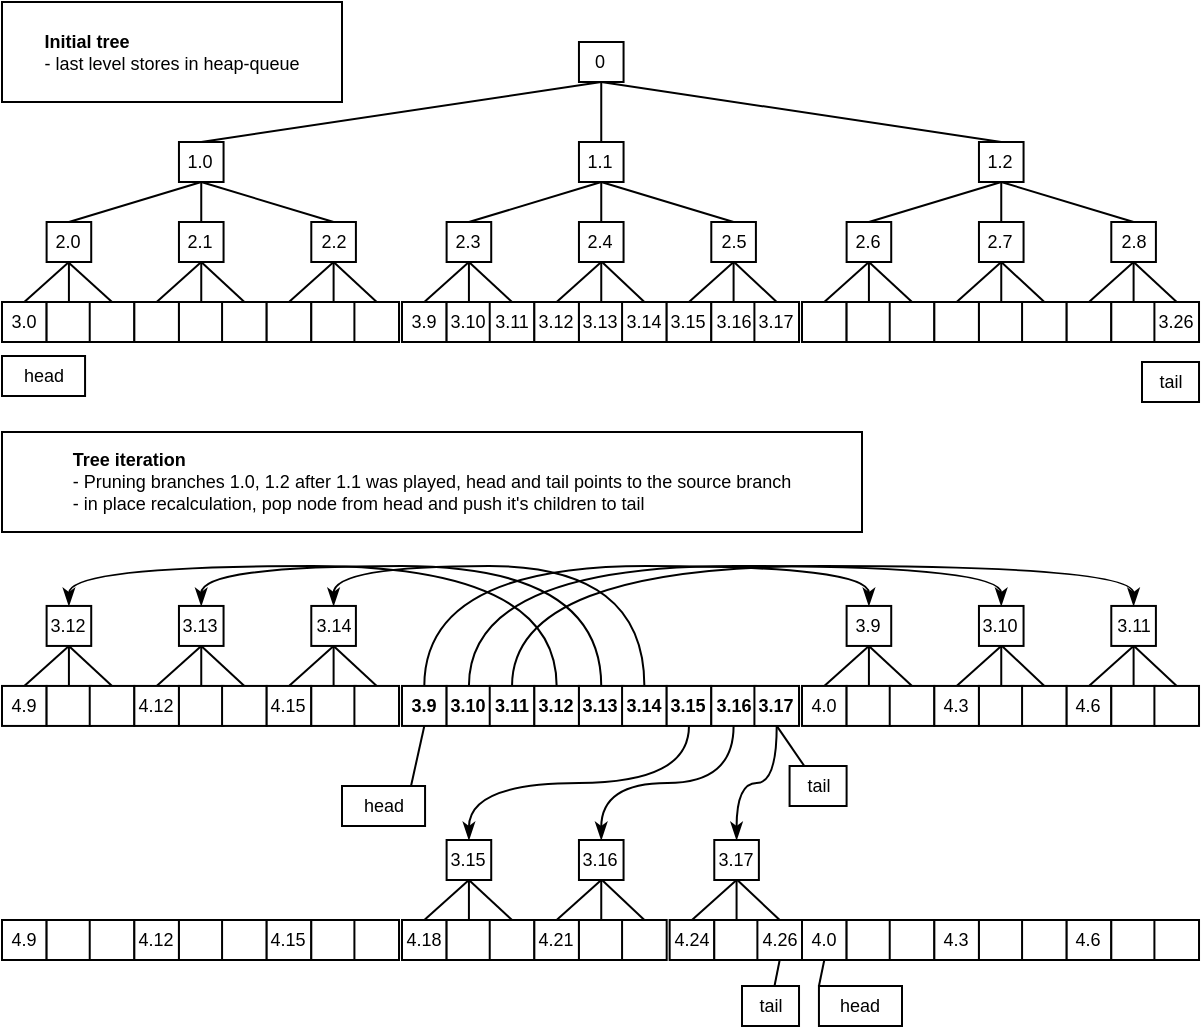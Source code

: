 <mxfile>
    <diagram id="C5RBs43oDa-KdzZeNtuy" name="Page-1">
        <mxGraphModel dx="643" dy="389" grid="1" gridSize="10" guides="1" tooltips="1" connect="1" arrows="1" fold="1" page="1" pageScale="1" pageWidth="827" pageHeight="1169" math="0" shadow="0">
            <root>
                <mxCell id="WIyWlLk6GJQsqaUBKTNV-0"/>
                <mxCell id="WIyWlLk6GJQsqaUBKTNV-1" parent="WIyWlLk6GJQsqaUBKTNV-0"/>
                <mxCell id="Z5hQmFH2F7mChiqIoMt5-158" value="" style="edgeStyle=none;rounded=0;orthogonalLoop=1;jettySize=auto;html=1;fontSize=9;entryX=0.5;entryY=0;entryDx=0;entryDy=0;endArrow=none;endFill=0;" parent="WIyWlLk6GJQsqaUBKTNV-1" source="Z5hQmFH2F7mChiqIoMt5-146" target="Z5hQmFH2F7mChiqIoMt5-14" edge="1">
                    <mxGeometry relative="1" as="geometry">
                        <mxPoint x="63.457" y="243" as="targetPoint"/>
                    </mxGeometry>
                </mxCell>
                <mxCell id="Z5hQmFH2F7mChiqIoMt5-254" value="" style="edgeStyle=none;rounded=0;orthogonalLoop=1;jettySize=auto;html=1;fontSize=9;exitX=0.5;exitY=1;exitDx=0;exitDy=0;endArrow=none;endFill=0;entryX=0.5;entryY=0;entryDx=0;entryDy=0;" parent="WIyWlLk6GJQsqaUBKTNV-1" source="Z5hQmFH2F7mChiqIoMt5-252" target="Z5hQmFH2F7mChiqIoMt5-146" edge="1">
                    <mxGeometry relative="1" as="geometry">
                        <mxPoint x="63.457" y="63" as="sourcePoint"/>
                    </mxGeometry>
                </mxCell>
                <mxCell id="Z5hQmFH2F7mChiqIoMt5-146" value="2.0" style="rounded=0;whiteSpace=wrap;html=1;fontSize=9;" parent="WIyWlLk6GJQsqaUBKTNV-1" vertex="1">
                    <mxGeometry x="52.305" y="143" width="22.305" height="20" as="geometry"/>
                </mxCell>
                <mxCell id="Z5hQmFH2F7mChiqIoMt5-156" value="" style="edgeStyle=none;rounded=0;orthogonalLoop=1;jettySize=auto;html=1;fontSize=9;entryX=0.5;entryY=0;entryDx=0;entryDy=0;endArrow=none;endFill=0;" parent="WIyWlLk6GJQsqaUBKTNV-1" target="Z5hQmFH2F7mChiqIoMt5-15" edge="1">
                    <mxGeometry relative="1" as="geometry">
                        <mxPoint x="63" y="163" as="sourcePoint"/>
                    </mxGeometry>
                </mxCell>
                <mxCell id="Z5hQmFH2F7mChiqIoMt5-157" value="" style="edgeStyle=none;rounded=0;orthogonalLoop=1;jettySize=auto;html=1;fontSize=9;exitX=0.5;exitY=1;exitDx=0;exitDy=0;entryX=0.5;entryY=0;entryDx=0;entryDy=0;endArrow=none;endFill=0;" parent="WIyWlLk6GJQsqaUBKTNV-1" source="Z5hQmFH2F7mChiqIoMt5-146" target="Z5hQmFH2F7mChiqIoMt5-13" edge="1">
                    <mxGeometry relative="1" as="geometry">
                        <mxPoint x="41.152" y="103" as="sourcePoint"/>
                    </mxGeometry>
                </mxCell>
                <object label="" branch="0" id="Z5hQmFH2F7mChiqIoMt5-19">
                    <mxCell style="group;fontSize=9;" parent="WIyWlLk6GJQsqaUBKTNV-1" vertex="1" connectable="0">
                        <mxGeometry x="30" y="183" width="66.171" height="20" as="geometry"/>
                    </mxCell>
                </object>
                <mxCell id="Z5hQmFH2F7mChiqIoMt5-13" value="3.0" style="rounded=0;whiteSpace=wrap;html=1;fontSize=9;" parent="Z5hQmFH2F7mChiqIoMt5-19" vertex="1">
                    <mxGeometry width="22.305" height="20" as="geometry"/>
                </mxCell>
                <mxCell id="Z5hQmFH2F7mChiqIoMt5-14" value="" style="rounded=0;whiteSpace=wrap;html=1;fontSize=9;" parent="Z5hQmFH2F7mChiqIoMt5-19" vertex="1">
                    <mxGeometry x="22.305" width="22.305" height="20" as="geometry"/>
                </mxCell>
                <mxCell id="Z5hQmFH2F7mChiqIoMt5-15" value="" style="rounded=0;whiteSpace=wrap;html=1;fontSize=9;" parent="Z5hQmFH2F7mChiqIoMt5-19" vertex="1">
                    <mxGeometry x="43.866" width="22.305" height="20" as="geometry"/>
                </mxCell>
                <mxCell id="Z5hQmFH2F7mChiqIoMt5-175" value="" style="edgeStyle=none;rounded=0;orthogonalLoop=1;jettySize=auto;html=1;fontSize=9;entryX=0.5;entryY=0;entryDx=0;entryDy=0;endArrow=none;endFill=0;" parent="WIyWlLk6GJQsqaUBKTNV-1" source="Z5hQmFH2F7mChiqIoMt5-176" target="Z5hQmFH2F7mChiqIoMt5-181" edge="1">
                    <mxGeometry relative="1" as="geometry">
                        <mxPoint x="129.627" y="243" as="targetPoint"/>
                    </mxGeometry>
                </mxCell>
                <mxCell id="Z5hQmFH2F7mChiqIoMt5-253" value="" style="edgeStyle=none;rounded=0;orthogonalLoop=1;jettySize=auto;html=1;fontSize=9;endArrow=none;endFill=0;" parent="WIyWlLk6GJQsqaUBKTNV-1" source="Z5hQmFH2F7mChiqIoMt5-252" target="Z5hQmFH2F7mChiqIoMt5-176" edge="1">
                    <mxGeometry relative="1" as="geometry"/>
                </mxCell>
                <mxCell id="Z5hQmFH2F7mChiqIoMt5-176" value="2.1" style="rounded=0;whiteSpace=wrap;html=1;fontSize=9;" parent="WIyWlLk6GJQsqaUBKTNV-1" vertex="1">
                    <mxGeometry x="118.475" y="143" width="22.305" height="20" as="geometry"/>
                </mxCell>
                <mxCell id="Z5hQmFH2F7mChiqIoMt5-177" value="" style="edgeStyle=none;rounded=0;orthogonalLoop=1;jettySize=auto;html=1;fontSize=9;exitX=0.5;exitY=1;exitDx=0;exitDy=0;entryX=0.5;entryY=0;entryDx=0;entryDy=0;endArrow=none;endFill=0;" parent="WIyWlLk6GJQsqaUBKTNV-1" source="Z5hQmFH2F7mChiqIoMt5-176" target="Z5hQmFH2F7mChiqIoMt5-182" edge="1">
                    <mxGeometry relative="1" as="geometry"/>
                </mxCell>
                <mxCell id="Z5hQmFH2F7mChiqIoMt5-178" value="" style="edgeStyle=none;rounded=0;orthogonalLoop=1;jettySize=auto;html=1;fontSize=9;exitX=0.5;exitY=1;exitDx=0;exitDy=0;entryX=0.5;entryY=0;entryDx=0;entryDy=0;endArrow=none;endFill=0;" parent="WIyWlLk6GJQsqaUBKTNV-1" source="Z5hQmFH2F7mChiqIoMt5-176" target="Z5hQmFH2F7mChiqIoMt5-180" edge="1">
                    <mxGeometry relative="1" as="geometry">
                        <mxPoint x="107.322" y="103" as="sourcePoint"/>
                    </mxGeometry>
                </mxCell>
                <object label="" branch="0" id="Z5hQmFH2F7mChiqIoMt5-179">
                    <mxCell style="group;fontSize=9;" parent="WIyWlLk6GJQsqaUBKTNV-1" vertex="1" connectable="0">
                        <mxGeometry x="96.17" y="183" width="66.171" height="20" as="geometry"/>
                    </mxCell>
                </object>
                <mxCell id="Z5hQmFH2F7mChiqIoMt5-180" value="" style="rounded=0;whiteSpace=wrap;html=1;fontSize=9;" parent="Z5hQmFH2F7mChiqIoMt5-179" vertex="1">
                    <mxGeometry width="22.305" height="20" as="geometry"/>
                </mxCell>
                <mxCell id="Z5hQmFH2F7mChiqIoMt5-181" value="" style="rounded=0;whiteSpace=wrap;html=1;fontSize=9;" parent="Z5hQmFH2F7mChiqIoMt5-179" vertex="1">
                    <mxGeometry x="22.305" width="22.305" height="20" as="geometry"/>
                </mxCell>
                <mxCell id="Z5hQmFH2F7mChiqIoMt5-182" value="" style="rounded=0;whiteSpace=wrap;html=1;fontSize=9;" parent="Z5hQmFH2F7mChiqIoMt5-179" vertex="1">
                    <mxGeometry x="43.866" width="22.305" height="20" as="geometry"/>
                </mxCell>
                <mxCell id="Z5hQmFH2F7mChiqIoMt5-244" value="" style="edgeStyle=none;rounded=0;orthogonalLoop=1;jettySize=auto;html=1;fontSize=9;entryX=0.5;entryY=0;entryDx=0;entryDy=0;endArrow=none;endFill=0;" parent="WIyWlLk6GJQsqaUBKTNV-1" source="Z5hQmFH2F7mChiqIoMt5-245" target="Z5hQmFH2F7mChiqIoMt5-250" edge="1">
                    <mxGeometry relative="1" as="geometry">
                        <mxPoint x="195.797" y="243" as="targetPoint"/>
                    </mxGeometry>
                </mxCell>
                <mxCell id="Z5hQmFH2F7mChiqIoMt5-255" value="" style="edgeStyle=none;rounded=0;orthogonalLoop=1;jettySize=auto;html=1;fontSize=9;exitX=0.5;exitY=1;exitDx=0;exitDy=0;endArrow=none;endFill=0;exitPerimeter=0;entryX=0.5;entryY=0;entryDx=0;entryDy=0;" parent="WIyWlLk6GJQsqaUBKTNV-1" source="Z5hQmFH2F7mChiqIoMt5-252" target="Z5hQmFH2F7mChiqIoMt5-245" edge="1">
                    <mxGeometry relative="1" as="geometry">
                        <mxPoint x="195.797" y="63" as="sourcePoint"/>
                    </mxGeometry>
                </mxCell>
                <mxCell id="Z5hQmFH2F7mChiqIoMt5-245" value="2.2" style="rounded=0;whiteSpace=wrap;html=1;fontSize=9;" parent="WIyWlLk6GJQsqaUBKTNV-1" vertex="1">
                    <mxGeometry x="184.645" y="143" width="22.305" height="20" as="geometry"/>
                </mxCell>
                <mxCell id="Z5hQmFH2F7mChiqIoMt5-246" value="" style="edgeStyle=none;rounded=0;orthogonalLoop=1;jettySize=auto;html=1;fontSize=9;exitX=0.5;exitY=1;exitDx=0;exitDy=0;entryX=0.5;entryY=0;entryDx=0;entryDy=0;endArrow=none;endFill=0;" parent="WIyWlLk6GJQsqaUBKTNV-1" source="Z5hQmFH2F7mChiqIoMt5-245" target="Z5hQmFH2F7mChiqIoMt5-251" edge="1">
                    <mxGeometry relative="1" as="geometry"/>
                </mxCell>
                <mxCell id="Z5hQmFH2F7mChiqIoMt5-247" value="" style="edgeStyle=none;rounded=0;orthogonalLoop=1;jettySize=auto;html=1;fontSize=9;entryX=0.5;entryY=0;entryDx=0;entryDy=0;endArrow=none;endFill=0;exitX=0.5;exitY=1;exitDx=0;exitDy=0;" parent="WIyWlLk6GJQsqaUBKTNV-1" source="Z5hQmFH2F7mChiqIoMt5-245" target="Z5hQmFH2F7mChiqIoMt5-249" edge="1">
                    <mxGeometry relative="1" as="geometry">
                        <mxPoint x="173" y="153" as="sourcePoint"/>
                    </mxGeometry>
                </mxCell>
                <object label="" branch="0" id="Z5hQmFH2F7mChiqIoMt5-248">
                    <mxCell style="group;fontSize=9;" parent="WIyWlLk6GJQsqaUBKTNV-1" vertex="1" connectable="0">
                        <mxGeometry x="162.34" y="183" width="66.171" height="20" as="geometry"/>
                    </mxCell>
                </object>
                <mxCell id="Z5hQmFH2F7mChiqIoMt5-249" value="" style="rounded=0;whiteSpace=wrap;html=1;fontSize=9;" parent="Z5hQmFH2F7mChiqIoMt5-248" vertex="1">
                    <mxGeometry width="22.305" height="20" as="geometry"/>
                </mxCell>
                <mxCell id="Z5hQmFH2F7mChiqIoMt5-250" value="" style="rounded=0;whiteSpace=wrap;html=1;fontSize=9;" parent="Z5hQmFH2F7mChiqIoMt5-248" vertex="1">
                    <mxGeometry x="22.305" width="22.305" height="20" as="geometry"/>
                </mxCell>
                <mxCell id="Z5hQmFH2F7mChiqIoMt5-251" value="" style="rounded=0;whiteSpace=wrap;html=1;fontSize=9;" parent="Z5hQmFH2F7mChiqIoMt5-248" vertex="1">
                    <mxGeometry x="43.866" width="22.305" height="20" as="geometry"/>
                </mxCell>
                <mxCell id="Z5hQmFH2F7mChiqIoMt5-319" value="" style="edgeStyle=none;rounded=0;orthogonalLoop=1;jettySize=auto;html=1;fontSize=9;endArrow=none;endFill=0;entryX=0.5;entryY=1;entryDx=0;entryDy=0;exitX=0.5;exitY=0;exitDx=0;exitDy=0;startArrow=none;" parent="WIyWlLk6GJQsqaUBKTNV-1" source="Z5hQmFH2F7mChiqIoMt5-252" target="Z5hQmFH2F7mChiqIoMt5-317" edge="1">
                    <mxGeometry relative="1" as="geometry">
                        <mxPoint x="129.627" y="23" as="targetPoint"/>
                    </mxGeometry>
                </mxCell>
                <mxCell id="Z5hQmFH2F7mChiqIoMt5-252" value="1.0" style="rounded=0;whiteSpace=wrap;html=1;fontSize=9;" parent="WIyWlLk6GJQsqaUBKTNV-1" vertex="1">
                    <mxGeometry x="118.475" y="103" width="22.305" height="20" as="geometry"/>
                </mxCell>
                <mxCell id="Z5hQmFH2F7mChiqIoMt5-261" value="" style="edgeStyle=none;rounded=0;orthogonalLoop=1;jettySize=auto;html=1;fontSize=9;entryX=0.5;entryY=0;entryDx=0;entryDy=0;endArrow=none;endFill=0;" parent="WIyWlLk6GJQsqaUBKTNV-1" source="Z5hQmFH2F7mChiqIoMt5-263" target="Z5hQmFH2F7mChiqIoMt5-268" edge="1">
                    <mxGeometry relative="1" as="geometry">
                        <mxPoint x="263.457" y="243" as="targetPoint"/>
                    </mxGeometry>
                </mxCell>
                <mxCell id="Z5hQmFH2F7mChiqIoMt5-262" value="" style="edgeStyle=none;rounded=0;orthogonalLoop=1;jettySize=auto;html=1;fontSize=9;exitX=0.5;exitY=1;exitDx=0;exitDy=0;endArrow=none;endFill=0;entryX=0.5;entryY=0;entryDx=0;entryDy=0;" parent="WIyWlLk6GJQsqaUBKTNV-1" source="Z5hQmFH2F7mChiqIoMt5-288" target="Z5hQmFH2F7mChiqIoMt5-263" edge="1">
                    <mxGeometry relative="1" as="geometry">
                        <mxPoint x="263.457" y="63" as="sourcePoint"/>
                    </mxGeometry>
                </mxCell>
                <mxCell id="Z5hQmFH2F7mChiqIoMt5-263" value="2.3" style="rounded=0;whiteSpace=wrap;html=1;fontSize=9;" parent="WIyWlLk6GJQsqaUBKTNV-1" vertex="1">
                    <mxGeometry x="252.305" y="143" width="22.305" height="20" as="geometry"/>
                </mxCell>
                <mxCell id="Z5hQmFH2F7mChiqIoMt5-264" value="" style="edgeStyle=none;rounded=0;orthogonalLoop=1;jettySize=auto;html=1;fontSize=9;exitX=0.5;exitY=1;exitDx=0;exitDy=0;entryX=0.5;entryY=0;entryDx=0;entryDy=0;endArrow=none;endFill=0;" parent="WIyWlLk6GJQsqaUBKTNV-1" source="Z5hQmFH2F7mChiqIoMt5-263" target="Z5hQmFH2F7mChiqIoMt5-269" edge="1">
                    <mxGeometry relative="1" as="geometry"/>
                </mxCell>
                <mxCell id="Z5hQmFH2F7mChiqIoMt5-265" value="" style="edgeStyle=none;rounded=0;orthogonalLoop=1;jettySize=auto;html=1;fontSize=9;exitX=0.5;exitY=1;exitDx=0;exitDy=0;entryX=0.5;entryY=0;entryDx=0;entryDy=0;endArrow=none;endFill=0;" parent="WIyWlLk6GJQsqaUBKTNV-1" source="Z5hQmFH2F7mChiqIoMt5-263" target="Z5hQmFH2F7mChiqIoMt5-267" edge="1">
                    <mxGeometry relative="1" as="geometry">
                        <mxPoint x="241.152" y="103" as="sourcePoint"/>
                    </mxGeometry>
                </mxCell>
                <object label="" branch="0" id="Z5hQmFH2F7mChiqIoMt5-266">
                    <mxCell style="group;fontSize=9;" parent="WIyWlLk6GJQsqaUBKTNV-1" vertex="1" connectable="0">
                        <mxGeometry x="230" y="183" width="66.171" height="20" as="geometry"/>
                    </mxCell>
                </object>
                <mxCell id="Z5hQmFH2F7mChiqIoMt5-267" value="3.9" style="rounded=0;whiteSpace=wrap;html=1;fontSize=9;" parent="Z5hQmFH2F7mChiqIoMt5-266" vertex="1">
                    <mxGeometry width="22.305" height="20" as="geometry"/>
                </mxCell>
                <mxCell id="Z5hQmFH2F7mChiqIoMt5-268" value="3.10" style="rounded=0;whiteSpace=wrap;html=1;fontSize=9;" parent="Z5hQmFH2F7mChiqIoMt5-266" vertex="1">
                    <mxGeometry x="22.305" width="22.305" height="20" as="geometry"/>
                </mxCell>
                <mxCell id="Z5hQmFH2F7mChiqIoMt5-269" value="3.11" style="rounded=0;whiteSpace=wrap;html=1;fontSize=9;" parent="Z5hQmFH2F7mChiqIoMt5-266" vertex="1">
                    <mxGeometry x="43.866" width="22.305" height="20" as="geometry"/>
                </mxCell>
                <mxCell id="Z5hQmFH2F7mChiqIoMt5-270" value="" style="edgeStyle=none;rounded=0;orthogonalLoop=1;jettySize=auto;html=1;fontSize=9;entryX=0.5;entryY=0;entryDx=0;entryDy=0;endArrow=none;endFill=0;" parent="WIyWlLk6GJQsqaUBKTNV-1" source="Z5hQmFH2F7mChiqIoMt5-272" target="Z5hQmFH2F7mChiqIoMt5-277" edge="1">
                    <mxGeometry relative="1" as="geometry">
                        <mxPoint x="329.627" y="243" as="targetPoint"/>
                    </mxGeometry>
                </mxCell>
                <mxCell id="Z5hQmFH2F7mChiqIoMt5-271" value="" style="edgeStyle=none;rounded=0;orthogonalLoop=1;jettySize=auto;html=1;fontSize=9;endArrow=none;endFill=0;" parent="WIyWlLk6GJQsqaUBKTNV-1" source="Z5hQmFH2F7mChiqIoMt5-288" target="Z5hQmFH2F7mChiqIoMt5-272" edge="1">
                    <mxGeometry relative="1" as="geometry"/>
                </mxCell>
                <mxCell id="Z5hQmFH2F7mChiqIoMt5-272" value="2.4" style="rounded=0;whiteSpace=wrap;html=1;fontSize=9;" parent="WIyWlLk6GJQsqaUBKTNV-1" vertex="1">
                    <mxGeometry x="318.475" y="143" width="22.305" height="20" as="geometry"/>
                </mxCell>
                <mxCell id="Z5hQmFH2F7mChiqIoMt5-273" value="" style="edgeStyle=none;rounded=0;orthogonalLoop=1;jettySize=auto;html=1;fontSize=9;entryX=0.5;entryY=0;entryDx=0;entryDy=0;endArrow=none;endFill=0;" parent="WIyWlLk6GJQsqaUBKTNV-1" target="Z5hQmFH2F7mChiqIoMt5-278" edge="1">
                    <mxGeometry relative="1" as="geometry">
                        <mxPoint x="330" y="163" as="sourcePoint"/>
                    </mxGeometry>
                </mxCell>
                <mxCell id="Z5hQmFH2F7mChiqIoMt5-274" value="" style="edgeStyle=none;rounded=0;orthogonalLoop=1;jettySize=auto;html=1;fontSize=9;exitX=0.5;exitY=1;exitDx=0;exitDy=0;entryX=0.5;entryY=0;entryDx=0;entryDy=0;endArrow=none;endFill=0;" parent="WIyWlLk6GJQsqaUBKTNV-1" source="Z5hQmFH2F7mChiqIoMt5-272" target="Z5hQmFH2F7mChiqIoMt5-276" edge="1">
                    <mxGeometry relative="1" as="geometry">
                        <mxPoint x="307.322" y="103" as="sourcePoint"/>
                    </mxGeometry>
                </mxCell>
                <object label="" branch="0" id="Z5hQmFH2F7mChiqIoMt5-275">
                    <mxCell style="group;fontSize=9;" parent="WIyWlLk6GJQsqaUBKTNV-1" vertex="1" connectable="0">
                        <mxGeometry x="296.17" y="183" width="66.171" height="20" as="geometry"/>
                    </mxCell>
                </object>
                <mxCell id="Z5hQmFH2F7mChiqIoMt5-276" value="3.12" style="rounded=0;whiteSpace=wrap;html=1;fontSize=9;" parent="Z5hQmFH2F7mChiqIoMt5-275" vertex="1">
                    <mxGeometry width="22.305" height="20" as="geometry"/>
                </mxCell>
                <mxCell id="Z5hQmFH2F7mChiqIoMt5-277" value="3.13" style="rounded=0;whiteSpace=wrap;html=1;fontSize=9;" parent="Z5hQmFH2F7mChiqIoMt5-275" vertex="1">
                    <mxGeometry x="22.305" width="22.305" height="20" as="geometry"/>
                </mxCell>
                <mxCell id="Z5hQmFH2F7mChiqIoMt5-278" value="3.14" style="rounded=0;whiteSpace=wrap;html=1;fontSize=9;" parent="Z5hQmFH2F7mChiqIoMt5-275" vertex="1">
                    <mxGeometry x="43.866" width="22.305" height="20" as="geometry"/>
                </mxCell>
                <mxCell id="Z5hQmFH2F7mChiqIoMt5-279" value="" style="edgeStyle=none;rounded=0;orthogonalLoop=1;jettySize=auto;html=1;fontSize=9;entryX=0.5;entryY=0;entryDx=0;entryDy=0;endArrow=none;endFill=0;" parent="WIyWlLk6GJQsqaUBKTNV-1" source="Z5hQmFH2F7mChiqIoMt5-281" target="Z5hQmFH2F7mChiqIoMt5-286" edge="1">
                    <mxGeometry relative="1" as="geometry">
                        <mxPoint x="395.797" y="243" as="targetPoint"/>
                    </mxGeometry>
                </mxCell>
                <mxCell id="Z5hQmFH2F7mChiqIoMt5-280" value="" style="edgeStyle=none;rounded=0;orthogonalLoop=1;jettySize=auto;html=1;fontSize=9;exitX=0.5;exitY=1;exitDx=0;exitDy=0;endArrow=none;endFill=0;entryX=0.5;entryY=0;entryDx=0;entryDy=0;" parent="WIyWlLk6GJQsqaUBKTNV-1" source="Z5hQmFH2F7mChiqIoMt5-288" target="Z5hQmFH2F7mChiqIoMt5-281" edge="1">
                    <mxGeometry relative="1" as="geometry">
                        <mxPoint x="395.797" y="63" as="sourcePoint"/>
                    </mxGeometry>
                </mxCell>
                <mxCell id="Z5hQmFH2F7mChiqIoMt5-281" value="2.5" style="rounded=0;whiteSpace=wrap;html=1;fontSize=9;" parent="WIyWlLk6GJQsqaUBKTNV-1" vertex="1">
                    <mxGeometry x="384.645" y="143" width="22.305" height="20" as="geometry"/>
                </mxCell>
                <mxCell id="Z5hQmFH2F7mChiqIoMt5-282" value="" style="edgeStyle=none;rounded=0;orthogonalLoop=1;jettySize=auto;html=1;fontSize=9;entryX=0.5;entryY=0;entryDx=0;entryDy=0;endArrow=none;endFill=0;" parent="WIyWlLk6GJQsqaUBKTNV-1" target="Z5hQmFH2F7mChiqIoMt5-287" edge="1">
                    <mxGeometry relative="1" as="geometry">
                        <mxPoint x="396" y="163" as="sourcePoint"/>
                    </mxGeometry>
                </mxCell>
                <mxCell id="Z5hQmFH2F7mChiqIoMt5-283" value="" style="edgeStyle=none;rounded=0;orthogonalLoop=1;jettySize=auto;html=1;fontSize=9;exitX=0.5;exitY=1;exitDx=0;exitDy=0;entryX=0.5;entryY=0;entryDx=0;entryDy=0;endArrow=none;endFill=0;" parent="WIyWlLk6GJQsqaUBKTNV-1" source="Z5hQmFH2F7mChiqIoMt5-281" target="Z5hQmFH2F7mChiqIoMt5-285" edge="1">
                    <mxGeometry relative="1" as="geometry">
                        <mxPoint x="373.492" y="103" as="sourcePoint"/>
                    </mxGeometry>
                </mxCell>
                <object label="" branch="0" id="Z5hQmFH2F7mChiqIoMt5-284">
                    <mxCell style="group;fontSize=9;" parent="WIyWlLk6GJQsqaUBKTNV-1" vertex="1" connectable="0">
                        <mxGeometry x="362.34" y="183" width="66.171" height="20" as="geometry"/>
                    </mxCell>
                </object>
                <mxCell id="Z5hQmFH2F7mChiqIoMt5-285" value="3.15" style="rounded=0;whiteSpace=wrap;html=1;fontSize=9;" parent="Z5hQmFH2F7mChiqIoMt5-284" vertex="1">
                    <mxGeometry width="22.305" height="20" as="geometry"/>
                </mxCell>
                <mxCell id="Z5hQmFH2F7mChiqIoMt5-286" value="3.16" style="rounded=0;whiteSpace=wrap;html=1;fontSize=9;" parent="Z5hQmFH2F7mChiqIoMt5-284" vertex="1">
                    <mxGeometry x="22.305" width="22.305" height="20" as="geometry"/>
                </mxCell>
                <mxCell id="Z5hQmFH2F7mChiqIoMt5-287" value="3.17" style="rounded=0;whiteSpace=wrap;html=1;fontSize=9;" parent="Z5hQmFH2F7mChiqIoMt5-284" vertex="1">
                    <mxGeometry x="43.866" width="22.305" height="20" as="geometry"/>
                </mxCell>
                <mxCell id="Z5hQmFH2F7mChiqIoMt5-318" value="" style="edgeStyle=none;rounded=0;orthogonalLoop=1;jettySize=auto;html=1;fontSize=9;endArrow=none;endFill=0;" parent="WIyWlLk6GJQsqaUBKTNV-1" source="Z5hQmFH2F7mChiqIoMt5-288" target="Z5hQmFH2F7mChiqIoMt5-317" edge="1">
                    <mxGeometry relative="1" as="geometry"/>
                </mxCell>
                <mxCell id="Z5hQmFH2F7mChiqIoMt5-288" value="1.1" style="rounded=0;whiteSpace=wrap;html=1;fontSize=9;" parent="WIyWlLk6GJQsqaUBKTNV-1" vertex="1">
                    <mxGeometry x="318.475" y="103" width="22.305" height="20" as="geometry"/>
                </mxCell>
                <mxCell id="Z5hQmFH2F7mChiqIoMt5-289" value="" style="edgeStyle=none;rounded=0;orthogonalLoop=1;jettySize=auto;html=1;fontSize=9;entryX=0.5;entryY=0;entryDx=0;entryDy=0;endArrow=none;endFill=0;" parent="WIyWlLk6GJQsqaUBKTNV-1" source="Z5hQmFH2F7mChiqIoMt5-291" target="Z5hQmFH2F7mChiqIoMt5-296" edge="1">
                    <mxGeometry relative="1" as="geometry">
                        <mxPoint x="463.457" y="243" as="targetPoint"/>
                    </mxGeometry>
                </mxCell>
                <mxCell id="Z5hQmFH2F7mChiqIoMt5-290" value="" style="edgeStyle=none;rounded=0;orthogonalLoop=1;jettySize=auto;html=1;fontSize=9;exitX=0.5;exitY=1;exitDx=0;exitDy=0;endArrow=none;endFill=0;entryX=0.5;entryY=0;entryDx=0;entryDy=0;" parent="WIyWlLk6GJQsqaUBKTNV-1" source="Z5hQmFH2F7mChiqIoMt5-316" target="Z5hQmFH2F7mChiqIoMt5-291" edge="1">
                    <mxGeometry relative="1" as="geometry">
                        <mxPoint x="463.457" y="63" as="sourcePoint"/>
                    </mxGeometry>
                </mxCell>
                <mxCell id="Z5hQmFH2F7mChiqIoMt5-291" value="2.6" style="rounded=0;whiteSpace=wrap;html=1;fontSize=9;" parent="WIyWlLk6GJQsqaUBKTNV-1" vertex="1">
                    <mxGeometry x="452.305" y="143" width="22.305" height="20" as="geometry"/>
                </mxCell>
                <mxCell id="Z5hQmFH2F7mChiqIoMt5-292" value="" style="edgeStyle=none;rounded=0;orthogonalLoop=1;jettySize=auto;html=1;fontSize=9;exitX=0.5;exitY=1;exitDx=0;exitDy=0;entryX=0.5;entryY=0;entryDx=0;entryDy=0;endArrow=none;endFill=0;" parent="WIyWlLk6GJQsqaUBKTNV-1" source="Z5hQmFH2F7mChiqIoMt5-291" target="Z5hQmFH2F7mChiqIoMt5-297" edge="1">
                    <mxGeometry relative="1" as="geometry"/>
                </mxCell>
                <mxCell id="Z5hQmFH2F7mChiqIoMt5-293" value="" style="edgeStyle=none;rounded=0;orthogonalLoop=1;jettySize=auto;html=1;fontSize=9;exitX=0.5;exitY=1;exitDx=0;exitDy=0;entryX=0.5;entryY=0;entryDx=0;entryDy=0;endArrow=none;endFill=0;" parent="WIyWlLk6GJQsqaUBKTNV-1" source="Z5hQmFH2F7mChiqIoMt5-291" target="Z5hQmFH2F7mChiqIoMt5-295" edge="1">
                    <mxGeometry relative="1" as="geometry">
                        <mxPoint x="441.152" y="103" as="sourcePoint"/>
                    </mxGeometry>
                </mxCell>
                <object label="" branch="0" id="Z5hQmFH2F7mChiqIoMt5-294">
                    <mxCell style="group;fontSize=9;" parent="WIyWlLk6GJQsqaUBKTNV-1" vertex="1" connectable="0">
                        <mxGeometry x="430" y="183" width="66.171" height="20" as="geometry"/>
                    </mxCell>
                </object>
                <mxCell id="Z5hQmFH2F7mChiqIoMt5-295" value="" style="rounded=0;whiteSpace=wrap;html=1;fontSize=9;" parent="Z5hQmFH2F7mChiqIoMt5-294" vertex="1">
                    <mxGeometry width="22.305" height="20" as="geometry"/>
                </mxCell>
                <mxCell id="Z5hQmFH2F7mChiqIoMt5-296" value="" style="rounded=0;whiteSpace=wrap;html=1;fontSize=9;" parent="Z5hQmFH2F7mChiqIoMt5-294" vertex="1">
                    <mxGeometry x="22.305" width="22.305" height="20" as="geometry"/>
                </mxCell>
                <mxCell id="Z5hQmFH2F7mChiqIoMt5-297" value="" style="rounded=0;whiteSpace=wrap;html=1;fontSize=9;" parent="Z5hQmFH2F7mChiqIoMt5-294" vertex="1">
                    <mxGeometry x="43.866" width="22.305" height="20" as="geometry"/>
                </mxCell>
                <mxCell id="Z5hQmFH2F7mChiqIoMt5-298" value="" style="edgeStyle=none;rounded=0;orthogonalLoop=1;jettySize=auto;html=1;fontSize=9;entryX=0.5;entryY=0;entryDx=0;entryDy=0;endArrow=none;endFill=0;" parent="WIyWlLk6GJQsqaUBKTNV-1" source="Z5hQmFH2F7mChiqIoMt5-300" target="Z5hQmFH2F7mChiqIoMt5-305" edge="1">
                    <mxGeometry relative="1" as="geometry">
                        <mxPoint x="529.627" y="243" as="targetPoint"/>
                    </mxGeometry>
                </mxCell>
                <mxCell id="Z5hQmFH2F7mChiqIoMt5-299" value="" style="edgeStyle=none;rounded=0;orthogonalLoop=1;jettySize=auto;html=1;fontSize=9;endArrow=none;endFill=0;" parent="WIyWlLk6GJQsqaUBKTNV-1" source="Z5hQmFH2F7mChiqIoMt5-316" target="Z5hQmFH2F7mChiqIoMt5-300" edge="1">
                    <mxGeometry relative="1" as="geometry"/>
                </mxCell>
                <mxCell id="Z5hQmFH2F7mChiqIoMt5-300" value="2.7" style="rounded=0;whiteSpace=wrap;html=1;fontSize=9;" parent="WIyWlLk6GJQsqaUBKTNV-1" vertex="1">
                    <mxGeometry x="518.475" y="143" width="22.305" height="20" as="geometry"/>
                </mxCell>
                <mxCell id="Z5hQmFH2F7mChiqIoMt5-301" value="" style="edgeStyle=none;rounded=0;orthogonalLoop=1;jettySize=auto;html=1;fontSize=9;exitX=0.5;exitY=1;exitDx=0;exitDy=0;entryX=0.5;entryY=0;entryDx=0;entryDy=0;endArrow=none;endFill=0;" parent="WIyWlLk6GJQsqaUBKTNV-1" source="Z5hQmFH2F7mChiqIoMt5-300" target="Z5hQmFH2F7mChiqIoMt5-306" edge="1">
                    <mxGeometry relative="1" as="geometry"/>
                </mxCell>
                <mxCell id="Z5hQmFH2F7mChiqIoMt5-302" value="" style="edgeStyle=none;rounded=0;orthogonalLoop=1;jettySize=auto;html=1;fontSize=9;exitX=0.5;exitY=1;exitDx=0;exitDy=0;entryX=0.5;entryY=0;entryDx=0;entryDy=0;endArrow=none;endFill=0;" parent="WIyWlLk6GJQsqaUBKTNV-1" source="Z5hQmFH2F7mChiqIoMt5-300" target="Z5hQmFH2F7mChiqIoMt5-304" edge="1">
                    <mxGeometry relative="1" as="geometry">
                        <mxPoint x="507.322" y="103" as="sourcePoint"/>
                    </mxGeometry>
                </mxCell>
                <object label="" branch="0" id="Z5hQmFH2F7mChiqIoMt5-303">
                    <mxCell style="group;fontSize=9;" parent="WIyWlLk6GJQsqaUBKTNV-1" vertex="1" connectable="0">
                        <mxGeometry x="496.17" y="183" width="66.171" height="20" as="geometry"/>
                    </mxCell>
                </object>
                <mxCell id="Z5hQmFH2F7mChiqIoMt5-304" value="" style="rounded=0;whiteSpace=wrap;html=1;fontSize=9;" parent="Z5hQmFH2F7mChiqIoMt5-303" vertex="1">
                    <mxGeometry width="22.305" height="20" as="geometry"/>
                </mxCell>
                <mxCell id="Z5hQmFH2F7mChiqIoMt5-305" value="" style="rounded=0;whiteSpace=wrap;html=1;fontSize=9;" parent="Z5hQmFH2F7mChiqIoMt5-303" vertex="1">
                    <mxGeometry x="22.305" width="22.305" height="20" as="geometry"/>
                </mxCell>
                <mxCell id="Z5hQmFH2F7mChiqIoMt5-306" value="" style="rounded=0;whiteSpace=wrap;html=1;fontSize=9;" parent="Z5hQmFH2F7mChiqIoMt5-303" vertex="1">
                    <mxGeometry x="43.866" width="22.305" height="20" as="geometry"/>
                </mxCell>
                <mxCell id="Z5hQmFH2F7mChiqIoMt5-307" value="" style="edgeStyle=none;rounded=0;orthogonalLoop=1;jettySize=auto;html=1;fontSize=9;entryX=0.5;entryY=0;entryDx=0;entryDy=0;endArrow=none;endFill=0;" parent="WIyWlLk6GJQsqaUBKTNV-1" source="Z5hQmFH2F7mChiqIoMt5-309" target="Z5hQmFH2F7mChiqIoMt5-314" edge="1">
                    <mxGeometry relative="1" as="geometry">
                        <mxPoint x="595.797" y="243" as="targetPoint"/>
                    </mxGeometry>
                </mxCell>
                <mxCell id="Z5hQmFH2F7mChiqIoMt5-308" value="" style="edgeStyle=none;rounded=0;orthogonalLoop=1;jettySize=auto;html=1;fontSize=9;exitX=0.5;exitY=1;exitDx=0;exitDy=0;endArrow=none;endFill=0;entryX=0.5;entryY=0;entryDx=0;entryDy=0;" parent="WIyWlLk6GJQsqaUBKTNV-1" source="Z5hQmFH2F7mChiqIoMt5-316" target="Z5hQmFH2F7mChiqIoMt5-309" edge="1">
                    <mxGeometry relative="1" as="geometry">
                        <mxPoint x="595.797" y="63" as="sourcePoint"/>
                    </mxGeometry>
                </mxCell>
                <mxCell id="Z5hQmFH2F7mChiqIoMt5-309" value="2.8" style="rounded=0;whiteSpace=wrap;html=1;fontSize=9;" parent="WIyWlLk6GJQsqaUBKTNV-1" vertex="1">
                    <mxGeometry x="584.645" y="143" width="22.305" height="20" as="geometry"/>
                </mxCell>
                <mxCell id="Z5hQmFH2F7mChiqIoMt5-310" value="" style="edgeStyle=none;rounded=0;orthogonalLoop=1;jettySize=auto;html=1;fontSize=9;exitX=0.5;exitY=1;exitDx=0;exitDy=0;entryX=0.5;entryY=0;entryDx=0;entryDy=0;endArrow=none;endFill=0;" parent="WIyWlLk6GJQsqaUBKTNV-1" source="Z5hQmFH2F7mChiqIoMt5-309" target="Z5hQmFH2F7mChiqIoMt5-315" edge="1">
                    <mxGeometry relative="1" as="geometry"/>
                </mxCell>
                <mxCell id="Z5hQmFH2F7mChiqIoMt5-311" value="" style="edgeStyle=none;rounded=0;orthogonalLoop=1;jettySize=auto;html=1;fontSize=9;exitX=0.5;exitY=1;exitDx=0;exitDy=0;entryX=0.5;entryY=0;entryDx=0;entryDy=0;endArrow=none;endFill=0;" parent="WIyWlLk6GJQsqaUBKTNV-1" source="Z5hQmFH2F7mChiqIoMt5-309" target="Z5hQmFH2F7mChiqIoMt5-313" edge="1">
                    <mxGeometry relative="1" as="geometry">
                        <mxPoint x="573.492" y="103" as="sourcePoint"/>
                    </mxGeometry>
                </mxCell>
                <object label="" branch="0" id="Z5hQmFH2F7mChiqIoMt5-312">
                    <mxCell style="group;fontSize=9;" parent="WIyWlLk6GJQsqaUBKTNV-1" vertex="1" connectable="0">
                        <mxGeometry x="562.34" y="183" width="66.171" height="20" as="geometry"/>
                    </mxCell>
                </object>
                <mxCell id="Z5hQmFH2F7mChiqIoMt5-313" value="" style="rounded=0;whiteSpace=wrap;html=1;fontSize=9;" parent="Z5hQmFH2F7mChiqIoMt5-312" vertex="1">
                    <mxGeometry width="22.305" height="20" as="geometry"/>
                </mxCell>
                <mxCell id="Z5hQmFH2F7mChiqIoMt5-314" value="" style="rounded=0;whiteSpace=wrap;html=1;fontSize=9;" parent="Z5hQmFH2F7mChiqIoMt5-312" vertex="1">
                    <mxGeometry x="22.305" width="22.305" height="20" as="geometry"/>
                </mxCell>
                <mxCell id="Z5hQmFH2F7mChiqIoMt5-315" value="3.26" style="rounded=0;whiteSpace=wrap;html=1;fontSize=9;" parent="Z5hQmFH2F7mChiqIoMt5-312" vertex="1">
                    <mxGeometry x="43.866" width="22.305" height="20" as="geometry"/>
                </mxCell>
                <mxCell id="Z5hQmFH2F7mChiqIoMt5-320" value="" style="edgeStyle=none;rounded=0;orthogonalLoop=1;jettySize=auto;html=1;fontSize=9;endArrow=none;endFill=0;entryX=0.5;entryY=1;entryDx=0;entryDy=0;exitX=0.5;exitY=0;exitDx=0;exitDy=0;" parent="WIyWlLk6GJQsqaUBKTNV-1" source="Z5hQmFH2F7mChiqIoMt5-316" target="Z5hQmFH2F7mChiqIoMt5-317" edge="1">
                    <mxGeometry relative="1" as="geometry">
                        <mxPoint x="529.627" y="23" as="targetPoint"/>
                    </mxGeometry>
                </mxCell>
                <mxCell id="Z5hQmFH2F7mChiqIoMt5-316" value="1.2" style="rounded=0;whiteSpace=wrap;html=1;fontSize=9;" parent="WIyWlLk6GJQsqaUBKTNV-1" vertex="1">
                    <mxGeometry x="518.475" y="103" width="22.305" height="20" as="geometry"/>
                </mxCell>
                <mxCell id="Z5hQmFH2F7mChiqIoMt5-317" value="0" style="rounded=0;whiteSpace=wrap;html=1;fontSize=9;" parent="WIyWlLk6GJQsqaUBKTNV-1" vertex="1">
                    <mxGeometry x="318.475" y="53" width="22.305" height="20" as="geometry"/>
                </mxCell>
                <mxCell id="nwHU5ip1WEYhQN9irnRJ-74" value="&lt;div align=&quot;left&quot;&gt;&lt;b&gt;Tree iteration&lt;/b&gt;&lt;/div&gt;&lt;div align=&quot;left&quot;&gt;- Pruning branches 1.0, 1.2 after 1.1 was played, head and tail points to the source branch&lt;/div&gt;&lt;div align=&quot;left&quot;&gt;- in place recalculation, pop node from head and push it's children to tail&lt;/div&gt;" style="rounded=0;whiteSpace=wrap;html=1;fontSize=9;" parent="WIyWlLk6GJQsqaUBKTNV-1" vertex="1">
                    <mxGeometry x="30" y="248" width="430" height="50" as="geometry"/>
                </mxCell>
                <object label="" branch="0" id="nwHU5ip1WEYhQN9irnRJ-80">
                    <mxCell style="group;fontSize=9;fontStyle=1;" parent="WIyWlLk6GJQsqaUBKTNV-1" vertex="1" connectable="0">
                        <mxGeometry x="230" y="374.97" width="66.171" height="20" as="geometry"/>
                    </mxCell>
                </object>
                <mxCell id="nwHU5ip1WEYhQN9irnRJ-81" value="3.9" style="rounded=0;whiteSpace=wrap;html=1;fontSize=9;fontStyle=1;" parent="nwHU5ip1WEYhQN9irnRJ-80" vertex="1">
                    <mxGeometry width="22.305" height="20" as="geometry"/>
                </mxCell>
                <mxCell id="nwHU5ip1WEYhQN9irnRJ-82" value="3.10&lt;span style=&quot;white-space: pre ; font-size: 9px&quot;&gt;&lt;/span&gt;" style="rounded=0;whiteSpace=wrap;html=1;fontSize=9;fontStyle=1;" parent="nwHU5ip1WEYhQN9irnRJ-80" vertex="1">
                    <mxGeometry x="22.305" width="22.305" height="20" as="geometry"/>
                </mxCell>
                <mxCell id="nwHU5ip1WEYhQN9irnRJ-83" value="3.11" style="rounded=0;whiteSpace=wrap;html=1;fontSize=9;fontStyle=1;" parent="nwHU5ip1WEYhQN9irnRJ-80" vertex="1">
                    <mxGeometry x="43.866" width="22.305" height="20" as="geometry"/>
                </mxCell>
                <object label="" branch="0" id="nwHU5ip1WEYhQN9irnRJ-89">
                    <mxCell style="group;fontSize=9;fontStyle=1;" parent="WIyWlLk6GJQsqaUBKTNV-1" vertex="1" connectable="0">
                        <mxGeometry x="296.17" y="374.97" width="66.171" height="20" as="geometry"/>
                    </mxCell>
                </object>
                <mxCell id="nwHU5ip1WEYhQN9irnRJ-90" value="3.12" style="rounded=0;whiteSpace=wrap;html=1;fontSize=9;fontStyle=1;" parent="nwHU5ip1WEYhQN9irnRJ-89" vertex="1">
                    <mxGeometry width="22.305" height="20" as="geometry"/>
                </mxCell>
                <mxCell id="nwHU5ip1WEYhQN9irnRJ-91" value="3.13" style="rounded=0;whiteSpace=wrap;html=1;fontSize=9;fontStyle=1;" parent="nwHU5ip1WEYhQN9irnRJ-89" vertex="1">
                    <mxGeometry x="22.305" width="22.305" height="20" as="geometry"/>
                </mxCell>
                <mxCell id="nwHU5ip1WEYhQN9irnRJ-92" value="3.14" style="rounded=0;whiteSpace=wrap;html=1;fontSize=9;fontStyle=1;" parent="nwHU5ip1WEYhQN9irnRJ-89" vertex="1">
                    <mxGeometry x="43.866" width="22.305" height="20" as="geometry"/>
                </mxCell>
                <object label="" branch="0" id="nwHU5ip1WEYhQN9irnRJ-98">
                    <mxCell style="group;fontSize=9;fontStyle=1;" parent="WIyWlLk6GJQsqaUBKTNV-1" vertex="1" connectable="0">
                        <mxGeometry x="362.34" y="374.97" width="66.171" height="20" as="geometry"/>
                    </mxCell>
                </object>
                <mxCell id="nwHU5ip1WEYhQN9irnRJ-99" value="3.15" style="rounded=0;whiteSpace=wrap;html=1;fontSize=9;fontStyle=1;" parent="nwHU5ip1WEYhQN9irnRJ-98" vertex="1">
                    <mxGeometry width="22.305" height="20" as="geometry"/>
                </mxCell>
                <mxCell id="nwHU5ip1WEYhQN9irnRJ-100" value="3.16" style="rounded=0;whiteSpace=wrap;html=1;fontSize=9;fontStyle=1;" parent="nwHU5ip1WEYhQN9irnRJ-98" vertex="1">
                    <mxGeometry x="22.305" width="22.305" height="20" as="geometry"/>
                </mxCell>
                <mxCell id="nwHU5ip1WEYhQN9irnRJ-101" value="3.17" style="rounded=0;whiteSpace=wrap;html=1;fontSize=9;fontStyle=1;" parent="nwHU5ip1WEYhQN9irnRJ-98" vertex="1">
                    <mxGeometry x="43.866" width="22.305" height="20" as="geometry"/>
                </mxCell>
                <mxCell id="nwHU5ip1WEYhQN9irnRJ-102" value="" style="edgeStyle=none;rounded=0;orthogonalLoop=1;jettySize=auto;html=1;fontSize=9;entryX=0.5;entryY=0;entryDx=0;entryDy=0;endArrow=none;endFill=0;" parent="WIyWlLk6GJQsqaUBKTNV-1" source="nwHU5ip1WEYhQN9irnRJ-104" target="nwHU5ip1WEYhQN9irnRJ-109" edge="1">
                    <mxGeometry relative="1" as="geometry">
                        <mxPoint x="463.457" y="434.97" as="targetPoint"/>
                    </mxGeometry>
                </mxCell>
                <mxCell id="nwHU5ip1WEYhQN9irnRJ-104" value="3.9" style="rounded=0;whiteSpace=wrap;html=1;fontSize=9;" parent="WIyWlLk6GJQsqaUBKTNV-1" vertex="1">
                    <mxGeometry x="452.305" y="334.97" width="22.305" height="20" as="geometry"/>
                </mxCell>
                <mxCell id="nwHU5ip1WEYhQN9irnRJ-105" value="" style="edgeStyle=none;rounded=0;orthogonalLoop=1;jettySize=auto;html=1;fontSize=9;exitX=0.5;exitY=1;exitDx=0;exitDy=0;entryX=0.5;entryY=0;entryDx=0;entryDy=0;endArrow=none;endFill=0;" parent="WIyWlLk6GJQsqaUBKTNV-1" source="nwHU5ip1WEYhQN9irnRJ-104" target="nwHU5ip1WEYhQN9irnRJ-110" edge="1">
                    <mxGeometry relative="1" as="geometry"/>
                </mxCell>
                <mxCell id="nwHU5ip1WEYhQN9irnRJ-106" value="" style="edgeStyle=none;rounded=0;orthogonalLoop=1;jettySize=auto;html=1;fontSize=9;exitX=0.5;exitY=1;exitDx=0;exitDy=0;entryX=0.5;entryY=0;entryDx=0;entryDy=0;endArrow=none;endFill=0;" parent="WIyWlLk6GJQsqaUBKTNV-1" source="nwHU5ip1WEYhQN9irnRJ-104" target="nwHU5ip1WEYhQN9irnRJ-108" edge="1">
                    <mxGeometry relative="1" as="geometry">
                        <mxPoint x="441.152" y="294.97" as="sourcePoint"/>
                    </mxGeometry>
                </mxCell>
                <object label="" branch="0" id="nwHU5ip1WEYhQN9irnRJ-107">
                    <mxCell style="group;fontSize=9;" parent="WIyWlLk6GJQsqaUBKTNV-1" vertex="1" connectable="0">
                        <mxGeometry x="430" y="374.97" width="66.171" height="20" as="geometry"/>
                    </mxCell>
                </object>
                <mxCell id="nwHU5ip1WEYhQN9irnRJ-108" value="4.0" style="rounded=0;whiteSpace=wrap;html=1;fontSize=9;" parent="nwHU5ip1WEYhQN9irnRJ-107" vertex="1">
                    <mxGeometry width="22.305" height="20" as="geometry"/>
                </mxCell>
                <mxCell id="nwHU5ip1WEYhQN9irnRJ-109" value="" style="rounded=0;whiteSpace=wrap;html=1;fontSize=9;" parent="nwHU5ip1WEYhQN9irnRJ-107" vertex="1">
                    <mxGeometry x="22.305" width="22.305" height="20" as="geometry"/>
                </mxCell>
                <mxCell id="nwHU5ip1WEYhQN9irnRJ-110" value="" style="rounded=0;whiteSpace=wrap;html=1;fontSize=9;" parent="nwHU5ip1WEYhQN9irnRJ-107" vertex="1">
                    <mxGeometry x="43.866" width="22.305" height="20" as="geometry"/>
                </mxCell>
                <mxCell id="nwHU5ip1WEYhQN9irnRJ-111" value="" style="edgeStyle=none;rounded=0;orthogonalLoop=1;jettySize=auto;html=1;fontSize=9;entryX=0.5;entryY=0;entryDx=0;entryDy=0;endArrow=none;endFill=0;" parent="WIyWlLk6GJQsqaUBKTNV-1" source="nwHU5ip1WEYhQN9irnRJ-113" target="nwHU5ip1WEYhQN9irnRJ-118" edge="1">
                    <mxGeometry relative="1" as="geometry">
                        <mxPoint x="529.627" y="434.97" as="targetPoint"/>
                    </mxGeometry>
                </mxCell>
                <mxCell id="nwHU5ip1WEYhQN9irnRJ-113" value="3.10" style="rounded=0;whiteSpace=wrap;html=1;fontSize=9;" parent="WIyWlLk6GJQsqaUBKTNV-1" vertex="1">
                    <mxGeometry x="518.475" y="334.97" width="22.305" height="20" as="geometry"/>
                </mxCell>
                <mxCell id="nwHU5ip1WEYhQN9irnRJ-114" value="" style="edgeStyle=none;rounded=0;orthogonalLoop=1;jettySize=auto;html=1;fontSize=9;entryX=0.5;entryY=0;entryDx=0;entryDy=0;endArrow=none;endFill=0;" parent="WIyWlLk6GJQsqaUBKTNV-1" target="nwHU5ip1WEYhQN9irnRJ-119" edge="1">
                    <mxGeometry relative="1" as="geometry">
                        <mxPoint x="530" y="354.97" as="sourcePoint"/>
                    </mxGeometry>
                </mxCell>
                <mxCell id="nwHU5ip1WEYhQN9irnRJ-115" value="" style="edgeStyle=none;rounded=0;orthogonalLoop=1;jettySize=auto;html=1;fontSize=9;exitX=0.5;exitY=1;exitDx=0;exitDy=0;entryX=0.5;entryY=0;entryDx=0;entryDy=0;endArrow=none;endFill=0;" parent="WIyWlLk6GJQsqaUBKTNV-1" source="nwHU5ip1WEYhQN9irnRJ-113" target="nwHU5ip1WEYhQN9irnRJ-117" edge="1">
                    <mxGeometry relative="1" as="geometry">
                        <mxPoint x="507.322" y="294.97" as="sourcePoint"/>
                    </mxGeometry>
                </mxCell>
                <object label="" branch="0" id="nwHU5ip1WEYhQN9irnRJ-116">
                    <mxCell style="group;fontSize=9;" parent="WIyWlLk6GJQsqaUBKTNV-1" vertex="1" connectable="0">
                        <mxGeometry x="496.17" y="374.97" width="66.171" height="20" as="geometry"/>
                    </mxCell>
                </object>
                <mxCell id="nwHU5ip1WEYhQN9irnRJ-117" value="4.3" style="rounded=0;whiteSpace=wrap;html=1;fontSize=9;" parent="nwHU5ip1WEYhQN9irnRJ-116" vertex="1">
                    <mxGeometry width="22.305" height="20" as="geometry"/>
                </mxCell>
                <mxCell id="nwHU5ip1WEYhQN9irnRJ-118" value="" style="rounded=0;whiteSpace=wrap;html=1;fontSize=9;" parent="nwHU5ip1WEYhQN9irnRJ-116" vertex="1">
                    <mxGeometry x="22.305" width="22.305" height="20" as="geometry"/>
                </mxCell>
                <mxCell id="nwHU5ip1WEYhQN9irnRJ-119" value="" style="rounded=0;whiteSpace=wrap;html=1;fontSize=9;" parent="nwHU5ip1WEYhQN9irnRJ-116" vertex="1">
                    <mxGeometry x="43.866" width="22.305" height="20" as="geometry"/>
                </mxCell>
                <mxCell id="nwHU5ip1WEYhQN9irnRJ-120" value="" style="edgeStyle=none;rounded=0;orthogonalLoop=1;jettySize=auto;html=1;fontSize=9;entryX=0.5;entryY=0;entryDx=0;entryDy=0;endArrow=none;endFill=0;" parent="WIyWlLk6GJQsqaUBKTNV-1" source="nwHU5ip1WEYhQN9irnRJ-122" target="nwHU5ip1WEYhQN9irnRJ-127" edge="1">
                    <mxGeometry relative="1" as="geometry">
                        <mxPoint x="595.797" y="434.97" as="targetPoint"/>
                    </mxGeometry>
                </mxCell>
                <mxCell id="nwHU5ip1WEYhQN9irnRJ-122" value="3.11" style="rounded=0;whiteSpace=wrap;html=1;fontSize=9;" parent="WIyWlLk6GJQsqaUBKTNV-1" vertex="1">
                    <mxGeometry x="584.645" y="334.97" width="22.305" height="20" as="geometry"/>
                </mxCell>
                <mxCell id="nwHU5ip1WEYhQN9irnRJ-123" value="" style="edgeStyle=none;rounded=0;orthogonalLoop=1;jettySize=auto;html=1;fontSize=9;entryX=0.5;entryY=0;entryDx=0;entryDy=0;endArrow=none;endFill=0;" parent="WIyWlLk6GJQsqaUBKTNV-1" target="nwHU5ip1WEYhQN9irnRJ-128" edge="1">
                    <mxGeometry relative="1" as="geometry">
                        <mxPoint x="596" y="354.97" as="sourcePoint"/>
                    </mxGeometry>
                </mxCell>
                <mxCell id="nwHU5ip1WEYhQN9irnRJ-124" value="" style="edgeStyle=none;rounded=0;orthogonalLoop=1;jettySize=auto;html=1;fontSize=9;exitX=0.5;exitY=1;exitDx=0;exitDy=0;entryX=0.5;entryY=0;entryDx=0;entryDy=0;endArrow=none;endFill=0;" parent="WIyWlLk6GJQsqaUBKTNV-1" source="nwHU5ip1WEYhQN9irnRJ-122" target="nwHU5ip1WEYhQN9irnRJ-126" edge="1">
                    <mxGeometry relative="1" as="geometry">
                        <mxPoint x="573.492" y="294.97" as="sourcePoint"/>
                    </mxGeometry>
                </mxCell>
                <object label="" branch="0" id="nwHU5ip1WEYhQN9irnRJ-125">
                    <mxCell style="group;fontSize=9;" parent="WIyWlLk6GJQsqaUBKTNV-1" vertex="1" connectable="0">
                        <mxGeometry x="562.34" y="374.97" width="66.171" height="20" as="geometry"/>
                    </mxCell>
                </object>
                <mxCell id="nwHU5ip1WEYhQN9irnRJ-126" value="4.6" style="rounded=0;whiteSpace=wrap;html=1;fontSize=9;" parent="nwHU5ip1WEYhQN9irnRJ-125" vertex="1">
                    <mxGeometry width="22.305" height="20" as="geometry"/>
                </mxCell>
                <mxCell id="nwHU5ip1WEYhQN9irnRJ-127" value="" style="rounded=0;whiteSpace=wrap;html=1;fontSize=9;" parent="nwHU5ip1WEYhQN9irnRJ-125" vertex="1">
                    <mxGeometry x="22.305" width="22.305" height="20" as="geometry"/>
                </mxCell>
                <mxCell id="nwHU5ip1WEYhQN9irnRJ-128" value="" style="rounded=0;whiteSpace=wrap;html=1;fontSize=9;" parent="nwHU5ip1WEYhQN9irnRJ-125" vertex="1">
                    <mxGeometry x="43.866" width="22.305" height="20" as="geometry"/>
                </mxCell>
                <mxCell id="nwHU5ip1WEYhQN9irnRJ-129" value="" style="edgeStyle=none;rounded=0;orthogonalLoop=1;jettySize=auto;html=1;fontSize=9;entryX=0.5;entryY=0;entryDx=0;entryDy=0;endArrow=none;endFill=0;" parent="WIyWlLk6GJQsqaUBKTNV-1" source="nwHU5ip1WEYhQN9irnRJ-131" target="nwHU5ip1WEYhQN9irnRJ-136" edge="1">
                    <mxGeometry relative="1" as="geometry">
                        <mxPoint x="63.457" y="434.97" as="targetPoint"/>
                    </mxGeometry>
                </mxCell>
                <mxCell id="nwHU5ip1WEYhQN9irnRJ-131" value="3.12" style="rounded=0;whiteSpace=wrap;html=1;fontSize=9;" parent="WIyWlLk6GJQsqaUBKTNV-1" vertex="1">
                    <mxGeometry x="52.305" y="334.97" width="22.305" height="20" as="geometry"/>
                </mxCell>
                <mxCell id="nwHU5ip1WEYhQN9irnRJ-132" value="" style="edgeStyle=none;rounded=0;orthogonalLoop=1;jettySize=auto;html=1;fontSize=9;exitX=0.5;exitY=1;exitDx=0;exitDy=0;entryX=0.5;entryY=0;entryDx=0;entryDy=0;endArrow=none;endFill=0;" parent="WIyWlLk6GJQsqaUBKTNV-1" source="nwHU5ip1WEYhQN9irnRJ-131" target="nwHU5ip1WEYhQN9irnRJ-137" edge="1">
                    <mxGeometry relative="1" as="geometry"/>
                </mxCell>
                <mxCell id="nwHU5ip1WEYhQN9irnRJ-133" value="" style="edgeStyle=none;rounded=0;orthogonalLoop=1;jettySize=auto;html=1;fontSize=9;exitX=0.5;exitY=1;exitDx=0;exitDy=0;entryX=0.5;entryY=0;entryDx=0;entryDy=0;endArrow=none;endFill=0;" parent="WIyWlLk6GJQsqaUBKTNV-1" source="nwHU5ip1WEYhQN9irnRJ-131" target="nwHU5ip1WEYhQN9irnRJ-135" edge="1">
                    <mxGeometry relative="1" as="geometry">
                        <mxPoint x="41.152" y="294.97" as="sourcePoint"/>
                    </mxGeometry>
                </mxCell>
                <object label="" branch="0" id="nwHU5ip1WEYhQN9irnRJ-134">
                    <mxCell style="group;fontSize=9;" parent="WIyWlLk6GJQsqaUBKTNV-1" vertex="1" connectable="0">
                        <mxGeometry x="30.0" y="374.97" width="66.171" height="20" as="geometry"/>
                    </mxCell>
                </object>
                <mxCell id="nwHU5ip1WEYhQN9irnRJ-135" value="4.9" style="rounded=0;whiteSpace=wrap;html=1;fontSize=9;" parent="nwHU5ip1WEYhQN9irnRJ-134" vertex="1">
                    <mxGeometry width="22.305" height="20" as="geometry"/>
                </mxCell>
                <mxCell id="nwHU5ip1WEYhQN9irnRJ-136" value="" style="rounded=0;whiteSpace=wrap;html=1;fontSize=9;" parent="nwHU5ip1WEYhQN9irnRJ-134" vertex="1">
                    <mxGeometry x="22.305" width="22.305" height="20" as="geometry"/>
                </mxCell>
                <mxCell id="nwHU5ip1WEYhQN9irnRJ-137" value="" style="rounded=0;whiteSpace=wrap;html=1;fontSize=9;" parent="nwHU5ip1WEYhQN9irnRJ-134" vertex="1">
                    <mxGeometry x="43.866" width="22.305" height="20" as="geometry"/>
                </mxCell>
                <mxCell id="nwHU5ip1WEYhQN9irnRJ-138" value="" style="edgeStyle=none;rounded=0;orthogonalLoop=1;jettySize=auto;html=1;fontSize=9;entryX=0.5;entryY=0;entryDx=0;entryDy=0;endArrow=none;endFill=0;" parent="WIyWlLk6GJQsqaUBKTNV-1" source="nwHU5ip1WEYhQN9irnRJ-140" target="nwHU5ip1WEYhQN9irnRJ-145" edge="1">
                    <mxGeometry relative="1" as="geometry">
                        <mxPoint x="129.627" y="434.97" as="targetPoint"/>
                    </mxGeometry>
                </mxCell>
                <mxCell id="nwHU5ip1WEYhQN9irnRJ-140" value="3.13" style="rounded=0;whiteSpace=wrap;html=1;fontSize=9;" parent="WIyWlLk6GJQsqaUBKTNV-1" vertex="1">
                    <mxGeometry x="118.475" y="334.97" width="22.305" height="20" as="geometry"/>
                </mxCell>
                <mxCell id="nwHU5ip1WEYhQN9irnRJ-141" value="" style="edgeStyle=none;rounded=0;orthogonalLoop=1;jettySize=auto;html=1;fontSize=9;exitX=0.5;exitY=1;exitDx=0;exitDy=0;entryX=0.5;entryY=0;entryDx=0;entryDy=0;endArrow=none;endFill=0;" parent="WIyWlLk6GJQsqaUBKTNV-1" source="nwHU5ip1WEYhQN9irnRJ-140" target="nwHU5ip1WEYhQN9irnRJ-146" edge="1">
                    <mxGeometry relative="1" as="geometry"/>
                </mxCell>
                <mxCell id="nwHU5ip1WEYhQN9irnRJ-142" value="" style="edgeStyle=none;rounded=0;orthogonalLoop=1;jettySize=auto;html=1;fontSize=9;exitX=0.5;exitY=1;exitDx=0;exitDy=0;entryX=0.5;entryY=0;entryDx=0;entryDy=0;endArrow=none;endFill=0;" parent="WIyWlLk6GJQsqaUBKTNV-1" source="nwHU5ip1WEYhQN9irnRJ-140" target="nwHU5ip1WEYhQN9irnRJ-144" edge="1">
                    <mxGeometry relative="1" as="geometry">
                        <mxPoint x="107.322" y="294.97" as="sourcePoint"/>
                    </mxGeometry>
                </mxCell>
                <object label="" branch="0" id="nwHU5ip1WEYhQN9irnRJ-143">
                    <mxCell style="group;fontSize=9;" parent="WIyWlLk6GJQsqaUBKTNV-1" vertex="1" connectable="0">
                        <mxGeometry x="96.17" y="374.97" width="66.171" height="20" as="geometry"/>
                    </mxCell>
                </object>
                <mxCell id="nwHU5ip1WEYhQN9irnRJ-144" value="4.12" style="rounded=0;whiteSpace=wrap;html=1;fontSize=9;" parent="nwHU5ip1WEYhQN9irnRJ-143" vertex="1">
                    <mxGeometry width="22.305" height="20" as="geometry"/>
                </mxCell>
                <mxCell id="nwHU5ip1WEYhQN9irnRJ-145" value="" style="rounded=0;whiteSpace=wrap;html=1;fontSize=9;" parent="nwHU5ip1WEYhQN9irnRJ-143" vertex="1">
                    <mxGeometry x="22.305" width="22.305" height="20" as="geometry"/>
                </mxCell>
                <mxCell id="nwHU5ip1WEYhQN9irnRJ-146" value="" style="rounded=0;whiteSpace=wrap;html=1;fontSize=9;" parent="nwHU5ip1WEYhQN9irnRJ-143" vertex="1">
                    <mxGeometry x="43.866" width="22.305" height="20" as="geometry"/>
                </mxCell>
                <mxCell id="nwHU5ip1WEYhQN9irnRJ-147" value="" style="edgeStyle=none;rounded=0;orthogonalLoop=1;jettySize=auto;html=1;fontSize=9;entryX=0.5;entryY=0;entryDx=0;entryDy=0;endArrow=none;endFill=0;" parent="WIyWlLk6GJQsqaUBKTNV-1" source="nwHU5ip1WEYhQN9irnRJ-149" target="nwHU5ip1WEYhQN9irnRJ-154" edge="1">
                    <mxGeometry relative="1" as="geometry">
                        <mxPoint x="195.797" y="434.97" as="targetPoint"/>
                    </mxGeometry>
                </mxCell>
                <mxCell id="nwHU5ip1WEYhQN9irnRJ-149" value="3.14" style="rounded=0;whiteSpace=wrap;html=1;fontSize=9;" parent="WIyWlLk6GJQsqaUBKTNV-1" vertex="1">
                    <mxGeometry x="184.645" y="334.97" width="22.305" height="20" as="geometry"/>
                </mxCell>
                <mxCell id="nwHU5ip1WEYhQN9irnRJ-150" value="" style="edgeStyle=none;rounded=0;orthogonalLoop=1;jettySize=auto;html=1;fontSize=9;exitX=0.5;exitY=1;exitDx=0;exitDy=0;entryX=0.5;entryY=0;entryDx=0;entryDy=0;endArrow=none;endFill=0;" parent="WIyWlLk6GJQsqaUBKTNV-1" source="nwHU5ip1WEYhQN9irnRJ-149" target="nwHU5ip1WEYhQN9irnRJ-155" edge="1">
                    <mxGeometry relative="1" as="geometry"/>
                </mxCell>
                <mxCell id="nwHU5ip1WEYhQN9irnRJ-151" value="" style="edgeStyle=none;rounded=0;orthogonalLoop=1;jettySize=auto;html=1;fontSize=9;exitX=0.5;exitY=1;exitDx=0;exitDy=0;entryX=0.5;entryY=0;entryDx=0;entryDy=0;endArrow=none;endFill=0;" parent="WIyWlLk6GJQsqaUBKTNV-1" source="nwHU5ip1WEYhQN9irnRJ-149" target="nwHU5ip1WEYhQN9irnRJ-153" edge="1">
                    <mxGeometry relative="1" as="geometry">
                        <mxPoint x="173.492" y="294.97" as="sourcePoint"/>
                    </mxGeometry>
                </mxCell>
                <object label="" branch="0" id="nwHU5ip1WEYhQN9irnRJ-152">
                    <mxCell style="group;fontSize=9;" parent="WIyWlLk6GJQsqaUBKTNV-1" vertex="1" connectable="0">
                        <mxGeometry x="162.34" y="374.97" width="66.171" height="20" as="geometry"/>
                    </mxCell>
                </object>
                <mxCell id="nwHU5ip1WEYhQN9irnRJ-153" value="4.15" style="rounded=0;whiteSpace=wrap;html=1;fontSize=9;" parent="nwHU5ip1WEYhQN9irnRJ-152" vertex="1">
                    <mxGeometry width="22.305" height="20" as="geometry"/>
                </mxCell>
                <mxCell id="nwHU5ip1WEYhQN9irnRJ-154" value="" style="rounded=0;whiteSpace=wrap;html=1;fontSize=9;" parent="nwHU5ip1WEYhQN9irnRJ-152" vertex="1">
                    <mxGeometry x="22.305" width="22.305" height="20" as="geometry"/>
                </mxCell>
                <mxCell id="nwHU5ip1WEYhQN9irnRJ-155" value="" style="rounded=0;whiteSpace=wrap;html=1;fontSize=9;" parent="nwHU5ip1WEYhQN9irnRJ-152" vertex="1">
                    <mxGeometry x="43.866" width="22.305" height="20" as="geometry"/>
                </mxCell>
                <object label="" branch="0" id="nwHU5ip1WEYhQN9irnRJ-172">
                    <mxCell style="group;fontSize=9;" parent="WIyWlLk6GJQsqaUBKTNV-1" vertex="1" connectable="0">
                        <mxGeometry x="430" y="492" width="66.171" height="20" as="geometry"/>
                    </mxCell>
                </object>
                <mxCell id="nwHU5ip1WEYhQN9irnRJ-173" value="4.0" style="rounded=0;whiteSpace=wrap;html=1;fontSize=9;" parent="nwHU5ip1WEYhQN9irnRJ-172" vertex="1">
                    <mxGeometry width="22.305" height="20" as="geometry"/>
                </mxCell>
                <mxCell id="nwHU5ip1WEYhQN9irnRJ-174" value="" style="rounded=0;whiteSpace=wrap;html=1;fontSize=9;" parent="nwHU5ip1WEYhQN9irnRJ-172" vertex="1">
                    <mxGeometry x="22.305" width="22.305" height="20" as="geometry"/>
                </mxCell>
                <mxCell id="nwHU5ip1WEYhQN9irnRJ-175" value="" style="rounded=0;whiteSpace=wrap;html=1;fontSize=9;" parent="nwHU5ip1WEYhQN9irnRJ-172" vertex="1">
                    <mxGeometry x="43.866" width="22.305" height="20" as="geometry"/>
                </mxCell>
                <object label="" branch="0" id="nwHU5ip1WEYhQN9irnRJ-180">
                    <mxCell style="group;fontSize=9;" parent="WIyWlLk6GJQsqaUBKTNV-1" vertex="1" connectable="0">
                        <mxGeometry x="496.17" y="492" width="66.171" height="20" as="geometry"/>
                    </mxCell>
                </object>
                <mxCell id="nwHU5ip1WEYhQN9irnRJ-181" value="4.3" style="rounded=0;whiteSpace=wrap;html=1;fontSize=9;" parent="nwHU5ip1WEYhQN9irnRJ-180" vertex="1">
                    <mxGeometry width="22.305" height="20" as="geometry"/>
                </mxCell>
                <mxCell id="nwHU5ip1WEYhQN9irnRJ-182" value="" style="rounded=0;whiteSpace=wrap;html=1;fontSize=9;" parent="nwHU5ip1WEYhQN9irnRJ-180" vertex="1">
                    <mxGeometry x="22.305" width="22.305" height="20" as="geometry"/>
                </mxCell>
                <mxCell id="nwHU5ip1WEYhQN9irnRJ-183" value="" style="rounded=0;whiteSpace=wrap;html=1;fontSize=9;" parent="nwHU5ip1WEYhQN9irnRJ-180" vertex="1">
                    <mxGeometry x="43.866" width="22.305" height="20" as="geometry"/>
                </mxCell>
                <object label="" branch="0" id="nwHU5ip1WEYhQN9irnRJ-188">
                    <mxCell style="group;fontSize=9;" parent="WIyWlLk6GJQsqaUBKTNV-1" vertex="1" connectable="0">
                        <mxGeometry x="562.34" y="492" width="66.171" height="20" as="geometry"/>
                    </mxCell>
                </object>
                <mxCell id="nwHU5ip1WEYhQN9irnRJ-189" value="4.6" style="rounded=0;whiteSpace=wrap;html=1;fontSize=9;" parent="nwHU5ip1WEYhQN9irnRJ-188" vertex="1">
                    <mxGeometry width="22.305" height="20" as="geometry"/>
                </mxCell>
                <mxCell id="nwHU5ip1WEYhQN9irnRJ-190" value="" style="rounded=0;whiteSpace=wrap;html=1;fontSize=9;" parent="nwHU5ip1WEYhQN9irnRJ-188" vertex="1">
                    <mxGeometry x="22.305" width="22.305" height="20" as="geometry"/>
                </mxCell>
                <mxCell id="nwHU5ip1WEYhQN9irnRJ-191" value="" style="rounded=0;whiteSpace=wrap;html=1;fontSize=9;" parent="nwHU5ip1WEYhQN9irnRJ-188" vertex="1">
                    <mxGeometry x="43.866" width="22.305" height="20" as="geometry"/>
                </mxCell>
                <object label="" branch="0" id="nwHU5ip1WEYhQN9irnRJ-196">
                    <mxCell style="group;fontSize=9;" parent="WIyWlLk6GJQsqaUBKTNV-1" vertex="1" connectable="0">
                        <mxGeometry x="30" y="492" width="66.171" height="20" as="geometry"/>
                    </mxCell>
                </object>
                <mxCell id="nwHU5ip1WEYhQN9irnRJ-197" value="4.9" style="rounded=0;whiteSpace=wrap;html=1;fontSize=9;" parent="nwHU5ip1WEYhQN9irnRJ-196" vertex="1">
                    <mxGeometry width="22.305" height="20" as="geometry"/>
                </mxCell>
                <mxCell id="nwHU5ip1WEYhQN9irnRJ-198" value="" style="rounded=0;whiteSpace=wrap;html=1;fontSize=9;" parent="nwHU5ip1WEYhQN9irnRJ-196" vertex="1">
                    <mxGeometry x="22.305" width="22.305" height="20" as="geometry"/>
                </mxCell>
                <mxCell id="nwHU5ip1WEYhQN9irnRJ-199" value="" style="rounded=0;whiteSpace=wrap;html=1;fontSize=9;" parent="nwHU5ip1WEYhQN9irnRJ-196" vertex="1">
                    <mxGeometry x="43.866" width="22.305" height="20" as="geometry"/>
                </mxCell>
                <object label="" branch="0" id="nwHU5ip1WEYhQN9irnRJ-204">
                    <mxCell style="group;fontSize=9;" parent="WIyWlLk6GJQsqaUBKTNV-1" vertex="1" connectable="0">
                        <mxGeometry x="96.17" y="492" width="66.171" height="20" as="geometry"/>
                    </mxCell>
                </object>
                <mxCell id="nwHU5ip1WEYhQN9irnRJ-205" value="4.12" style="rounded=0;whiteSpace=wrap;html=1;fontSize=9;" parent="nwHU5ip1WEYhQN9irnRJ-204" vertex="1">
                    <mxGeometry width="22.305" height="20" as="geometry"/>
                </mxCell>
                <mxCell id="nwHU5ip1WEYhQN9irnRJ-206" value="" style="rounded=0;whiteSpace=wrap;html=1;fontSize=9;" parent="nwHU5ip1WEYhQN9irnRJ-204" vertex="1">
                    <mxGeometry x="22.305" width="22.305" height="20" as="geometry"/>
                </mxCell>
                <mxCell id="nwHU5ip1WEYhQN9irnRJ-207" value="" style="rounded=0;whiteSpace=wrap;html=1;fontSize=9;" parent="nwHU5ip1WEYhQN9irnRJ-204" vertex="1">
                    <mxGeometry x="43.866" width="22.305" height="20" as="geometry"/>
                </mxCell>
                <object label="" branch="0" id="nwHU5ip1WEYhQN9irnRJ-212">
                    <mxCell style="group;fontSize=9;" parent="WIyWlLk6GJQsqaUBKTNV-1" vertex="1" connectable="0">
                        <mxGeometry x="162.34" y="492" width="66.171" height="20" as="geometry"/>
                    </mxCell>
                </object>
                <mxCell id="nwHU5ip1WEYhQN9irnRJ-213" value="4.15" style="rounded=0;whiteSpace=wrap;html=1;fontSize=9;" parent="nwHU5ip1WEYhQN9irnRJ-212" vertex="1">
                    <mxGeometry width="22.305" height="20" as="geometry"/>
                </mxCell>
                <mxCell id="nwHU5ip1WEYhQN9irnRJ-214" value="" style="rounded=0;whiteSpace=wrap;html=1;fontSize=9;" parent="nwHU5ip1WEYhQN9irnRJ-212" vertex="1">
                    <mxGeometry x="22.305" width="22.305" height="20" as="geometry"/>
                </mxCell>
                <mxCell id="nwHU5ip1WEYhQN9irnRJ-215" value="" style="rounded=0;whiteSpace=wrap;html=1;fontSize=9;" parent="nwHU5ip1WEYhQN9irnRJ-212" vertex="1">
                    <mxGeometry x="43.866" width="22.305" height="20" as="geometry"/>
                </mxCell>
                <mxCell id="nwHU5ip1WEYhQN9irnRJ-216" value="" style="edgeStyle=none;rounded=0;orthogonalLoop=1;jettySize=auto;html=1;fontSize=9;entryX=0.5;entryY=0;entryDx=0;entryDy=0;endArrow=none;endFill=0;" parent="WIyWlLk6GJQsqaUBKTNV-1" source="nwHU5ip1WEYhQN9irnRJ-217" target="nwHU5ip1WEYhQN9irnRJ-222" edge="1">
                    <mxGeometry relative="1" as="geometry">
                        <mxPoint x="263.457" y="552" as="targetPoint"/>
                    </mxGeometry>
                </mxCell>
                <mxCell id="nwHU5ip1WEYhQN9irnRJ-217" value="3.15" style="rounded=0;whiteSpace=wrap;html=1;fontSize=9;" parent="WIyWlLk6GJQsqaUBKTNV-1" vertex="1">
                    <mxGeometry x="252.305" y="452" width="22.305" height="20" as="geometry"/>
                </mxCell>
                <mxCell id="nwHU5ip1WEYhQN9irnRJ-218" value="" style="edgeStyle=none;rounded=0;orthogonalLoop=1;jettySize=auto;html=1;fontSize=9;exitX=0.5;exitY=1;exitDx=0;exitDy=0;entryX=0.5;entryY=0;entryDx=0;entryDy=0;endArrow=none;endFill=0;" parent="WIyWlLk6GJQsqaUBKTNV-1" source="nwHU5ip1WEYhQN9irnRJ-217" target="nwHU5ip1WEYhQN9irnRJ-223" edge="1">
                    <mxGeometry relative="1" as="geometry"/>
                </mxCell>
                <mxCell id="nwHU5ip1WEYhQN9irnRJ-219" value="" style="edgeStyle=none;rounded=0;orthogonalLoop=1;jettySize=auto;html=1;fontSize=9;exitX=0.5;exitY=1;exitDx=0;exitDy=0;entryX=0.5;entryY=0;entryDx=0;entryDy=0;endArrow=none;endFill=0;" parent="WIyWlLk6GJQsqaUBKTNV-1" source="nwHU5ip1WEYhQN9irnRJ-217" target="nwHU5ip1WEYhQN9irnRJ-221" edge="1">
                    <mxGeometry relative="1" as="geometry">
                        <mxPoint x="241.152" y="412" as="sourcePoint"/>
                    </mxGeometry>
                </mxCell>
                <object label="" branch="0" id="nwHU5ip1WEYhQN9irnRJ-220">
                    <mxCell style="group;fontSize=9;" parent="WIyWlLk6GJQsqaUBKTNV-1" vertex="1" connectable="0">
                        <mxGeometry x="230" y="492" width="66.171" height="20" as="geometry"/>
                    </mxCell>
                </object>
                <mxCell id="nwHU5ip1WEYhQN9irnRJ-221" value="4.18" style="rounded=0;whiteSpace=wrap;html=1;fontSize=9;" parent="nwHU5ip1WEYhQN9irnRJ-220" vertex="1">
                    <mxGeometry width="22.305" height="20" as="geometry"/>
                </mxCell>
                <mxCell id="nwHU5ip1WEYhQN9irnRJ-222" value="" style="rounded=0;whiteSpace=wrap;html=1;fontSize=9;" parent="nwHU5ip1WEYhQN9irnRJ-220" vertex="1">
                    <mxGeometry x="22.305" width="22.305" height="20" as="geometry"/>
                </mxCell>
                <mxCell id="nwHU5ip1WEYhQN9irnRJ-223" value="" style="rounded=0;whiteSpace=wrap;html=1;fontSize=9;" parent="nwHU5ip1WEYhQN9irnRJ-220" vertex="1">
                    <mxGeometry x="43.866" width="22.305" height="20" as="geometry"/>
                </mxCell>
                <mxCell id="nwHU5ip1WEYhQN9irnRJ-224" value="" style="edgeStyle=none;rounded=0;orthogonalLoop=1;jettySize=auto;html=1;fontSize=9;entryX=0.5;entryY=0;entryDx=0;entryDy=0;endArrow=none;endFill=0;" parent="WIyWlLk6GJQsqaUBKTNV-1" source="nwHU5ip1WEYhQN9irnRJ-225" target="nwHU5ip1WEYhQN9irnRJ-230" edge="1">
                    <mxGeometry relative="1" as="geometry">
                        <mxPoint x="329.627" y="552" as="targetPoint"/>
                    </mxGeometry>
                </mxCell>
                <mxCell id="nwHU5ip1WEYhQN9irnRJ-225" value="3.16" style="rounded=0;whiteSpace=wrap;html=1;fontSize=9;" parent="WIyWlLk6GJQsqaUBKTNV-1" vertex="1">
                    <mxGeometry x="318.475" y="452" width="22.305" height="20" as="geometry"/>
                </mxCell>
                <mxCell id="nwHU5ip1WEYhQN9irnRJ-226" value="" style="edgeStyle=none;rounded=0;orthogonalLoop=1;jettySize=auto;html=1;fontSize=9;entryX=0.5;entryY=0;entryDx=0;entryDy=0;endArrow=none;endFill=0;" parent="WIyWlLk6GJQsqaUBKTNV-1" target="nwHU5ip1WEYhQN9irnRJ-231" edge="1">
                    <mxGeometry relative="1" as="geometry">
                        <mxPoint x="330.0" y="472" as="sourcePoint"/>
                    </mxGeometry>
                </mxCell>
                <mxCell id="nwHU5ip1WEYhQN9irnRJ-227" value="" style="edgeStyle=none;rounded=0;orthogonalLoop=1;jettySize=auto;html=1;fontSize=9;exitX=0.5;exitY=1;exitDx=0;exitDy=0;entryX=0.5;entryY=0;entryDx=0;entryDy=0;endArrow=none;endFill=0;" parent="WIyWlLk6GJQsqaUBKTNV-1" source="nwHU5ip1WEYhQN9irnRJ-225" target="nwHU5ip1WEYhQN9irnRJ-229" edge="1">
                    <mxGeometry relative="1" as="geometry">
                        <mxPoint x="307.322" y="412" as="sourcePoint"/>
                    </mxGeometry>
                </mxCell>
                <object label="" branch="0" id="nwHU5ip1WEYhQN9irnRJ-228">
                    <mxCell style="group;fontSize=9;" parent="WIyWlLk6GJQsqaUBKTNV-1" vertex="1" connectable="0">
                        <mxGeometry x="296.17" y="492" width="66.171" height="20" as="geometry"/>
                    </mxCell>
                </object>
                <mxCell id="nwHU5ip1WEYhQN9irnRJ-229" value="4.21" style="rounded=0;whiteSpace=wrap;html=1;fontSize=9;" parent="nwHU5ip1WEYhQN9irnRJ-228" vertex="1">
                    <mxGeometry width="22.305" height="20" as="geometry"/>
                </mxCell>
                <mxCell id="nwHU5ip1WEYhQN9irnRJ-230" value="" style="rounded=0;whiteSpace=wrap;html=1;fontSize=9;" parent="nwHU5ip1WEYhQN9irnRJ-228" vertex="1">
                    <mxGeometry x="22.305" width="22.305" height="20" as="geometry"/>
                </mxCell>
                <mxCell id="nwHU5ip1WEYhQN9irnRJ-231" value="" style="rounded=0;whiteSpace=wrap;html=1;fontSize=9;" parent="nwHU5ip1WEYhQN9irnRJ-228" vertex="1">
                    <mxGeometry x="43.866" width="22.305" height="20" as="geometry"/>
                </mxCell>
                <mxCell id="nwHU5ip1WEYhQN9irnRJ-276" value="" style="edgeStyle=none;rounded=0;orthogonalLoop=1;jettySize=auto;html=1;fontSize=9;entryX=0.5;entryY=0;entryDx=0;entryDy=0;endArrow=none;endFill=0;" parent="WIyWlLk6GJQsqaUBKTNV-1" source="nwHU5ip1WEYhQN9irnRJ-277" target="nwHU5ip1WEYhQN9irnRJ-282" edge="1">
                    <mxGeometry relative="1" as="geometry">
                        <mxPoint x="397.287" y="552" as="targetPoint"/>
                    </mxGeometry>
                </mxCell>
                <mxCell id="nwHU5ip1WEYhQN9irnRJ-277" value="3.17" style="rounded=0;whiteSpace=wrap;html=1;fontSize=9;" parent="WIyWlLk6GJQsqaUBKTNV-1" vertex="1">
                    <mxGeometry x="386.135" y="452" width="22.305" height="20" as="geometry"/>
                </mxCell>
                <mxCell id="nwHU5ip1WEYhQN9irnRJ-278" value="" style="edgeStyle=none;rounded=0;orthogonalLoop=1;jettySize=auto;html=1;fontSize=9;entryX=0.5;entryY=0;entryDx=0;entryDy=0;endArrow=none;endFill=0;" parent="WIyWlLk6GJQsqaUBKTNV-1" target="nwHU5ip1WEYhQN9irnRJ-283" edge="1">
                    <mxGeometry relative="1" as="geometry">
                        <mxPoint x="397.66" y="472" as="sourcePoint"/>
                    </mxGeometry>
                </mxCell>
                <mxCell id="nwHU5ip1WEYhQN9irnRJ-279" value="" style="edgeStyle=none;rounded=0;orthogonalLoop=1;jettySize=auto;html=1;fontSize=9;exitX=0.5;exitY=1;exitDx=0;exitDy=0;entryX=0.5;entryY=0;entryDx=0;entryDy=0;endArrow=none;endFill=0;" parent="WIyWlLk6GJQsqaUBKTNV-1" source="nwHU5ip1WEYhQN9irnRJ-277" target="nwHU5ip1WEYhQN9irnRJ-281" edge="1">
                    <mxGeometry relative="1" as="geometry">
                        <mxPoint x="374.982" y="412" as="sourcePoint"/>
                    </mxGeometry>
                </mxCell>
                <object label="" branch="0" id="nwHU5ip1WEYhQN9irnRJ-280">
                    <mxCell style="group;fontSize=9;" parent="WIyWlLk6GJQsqaUBKTNV-1" vertex="1" connectable="0">
                        <mxGeometry x="363.83" y="492" width="66.171" height="20" as="geometry"/>
                    </mxCell>
                </object>
                <mxCell id="nwHU5ip1WEYhQN9irnRJ-281" value="4.24" style="rounded=0;whiteSpace=wrap;html=1;fontSize=9;" parent="nwHU5ip1WEYhQN9irnRJ-280" vertex="1">
                    <mxGeometry width="22.305" height="20" as="geometry"/>
                </mxCell>
                <mxCell id="nwHU5ip1WEYhQN9irnRJ-282" value="" style="rounded=0;whiteSpace=wrap;html=1;fontSize=9;" parent="nwHU5ip1WEYhQN9irnRJ-280" vertex="1">
                    <mxGeometry x="22.305" width="22.305" height="20" as="geometry"/>
                </mxCell>
                <mxCell id="nwHU5ip1WEYhQN9irnRJ-283" value="4.26" style="rounded=0;whiteSpace=wrap;html=1;fontSize=9;" parent="nwHU5ip1WEYhQN9irnRJ-280" vertex="1">
                    <mxGeometry x="43.866" width="22.305" height="20" as="geometry"/>
                </mxCell>
                <mxCell id="nwHU5ip1WEYhQN9irnRJ-287" value="head" style="rounded=0;whiteSpace=wrap;html=1;fontSize=9;" parent="WIyWlLk6GJQsqaUBKTNV-1" vertex="1">
                    <mxGeometry x="438.47" y="525" width="41.53" height="20" as="geometry"/>
                </mxCell>
                <mxCell id="nwHU5ip1WEYhQN9irnRJ-288" value="" style="edgeStyle=none;rounded=0;orthogonalLoop=1;jettySize=auto;html=1;fontSize=9;endArrow=none;endFill=0;exitX=0.5;exitY=1;exitDx=0;exitDy=0;entryX=0;entryY=0;entryDx=0;entryDy=0;" parent="WIyWlLk6GJQsqaUBKTNV-1" source="nwHU5ip1WEYhQN9irnRJ-173" target="nwHU5ip1WEYhQN9irnRJ-287" edge="1">
                    <mxGeometry relative="1" as="geometry">
                        <mxPoint x="460.053" y="413.97" as="targetPoint"/>
                    </mxGeometry>
                </mxCell>
                <mxCell id="1" value="" style="edgeStyle=orthogonalEdgeStyle;curved=1;rounded=0;orthogonalLoop=1;jettySize=auto;html=1;endArrow=classicThin;endFill=1;entryX=0.5;entryY=0;entryDx=0;entryDy=0;exitX=0.5;exitY=0;exitDx=0;exitDy=0;" parent="WIyWlLk6GJQsqaUBKTNV-1" source="nwHU5ip1WEYhQN9irnRJ-81" target="nwHU5ip1WEYhQN9irnRJ-104" edge="1">
                    <mxGeometry relative="1" as="geometry"/>
                </mxCell>
                <mxCell id="2" value="" style="edgeStyle=orthogonalEdgeStyle;curved=1;rounded=0;orthogonalLoop=1;jettySize=auto;html=1;endArrow=classicThin;endFill=1;entryX=0.5;entryY=0;entryDx=0;entryDy=0;exitX=0.5;exitY=0;exitDx=0;exitDy=0;" parent="WIyWlLk6GJQsqaUBKTNV-1" source="nwHU5ip1WEYhQN9irnRJ-82" target="nwHU5ip1WEYhQN9irnRJ-113" edge="1">
                    <mxGeometry relative="1" as="geometry"/>
                </mxCell>
                <mxCell id="3" value="" style="edgeStyle=orthogonalEdgeStyle;curved=1;rounded=0;orthogonalLoop=1;jettySize=auto;html=1;endArrow=classicThin;endFill=1;entryX=0.5;entryY=0;entryDx=0;entryDy=0;exitX=0.5;exitY=0;exitDx=0;exitDy=0;" parent="WIyWlLk6GJQsqaUBKTNV-1" source="nwHU5ip1WEYhQN9irnRJ-83" target="nwHU5ip1WEYhQN9irnRJ-122" edge="1">
                    <mxGeometry relative="1" as="geometry"/>
                </mxCell>
                <mxCell id="4" value="" style="edgeStyle=orthogonalEdgeStyle;curved=1;rounded=0;orthogonalLoop=1;jettySize=auto;html=1;endArrow=classicThin;endFill=1;entryX=0.5;entryY=0;entryDx=0;entryDy=0;exitX=0.5;exitY=0;exitDx=0;exitDy=0;" parent="WIyWlLk6GJQsqaUBKTNV-1" source="nwHU5ip1WEYhQN9irnRJ-90" target="nwHU5ip1WEYhQN9irnRJ-131" edge="1">
                    <mxGeometry relative="1" as="geometry"/>
                </mxCell>
                <mxCell id="5" value="" style="edgeStyle=orthogonalEdgeStyle;curved=1;rounded=0;orthogonalLoop=1;jettySize=auto;html=1;endArrow=classicThin;endFill=1;entryX=0.5;entryY=0;entryDx=0;entryDy=0;exitX=0.5;exitY=0;exitDx=0;exitDy=0;" parent="WIyWlLk6GJQsqaUBKTNV-1" source="nwHU5ip1WEYhQN9irnRJ-91" target="nwHU5ip1WEYhQN9irnRJ-140" edge="1">
                    <mxGeometry relative="1" as="geometry"/>
                </mxCell>
                <mxCell id="7" value="" style="edgeStyle=orthogonalEdgeStyle;curved=1;rounded=0;orthogonalLoop=1;jettySize=auto;html=1;endArrow=classicThin;endFill=1;entryX=0.5;entryY=0;entryDx=0;entryDy=0;exitX=0.5;exitY=0;exitDx=0;exitDy=0;" parent="WIyWlLk6GJQsqaUBKTNV-1" source="nwHU5ip1WEYhQN9irnRJ-92" target="nwHU5ip1WEYhQN9irnRJ-149" edge="1">
                    <mxGeometry relative="1" as="geometry"/>
                </mxCell>
                <mxCell id="8" value="" style="edgeStyle=orthogonalEdgeStyle;curved=1;rounded=0;orthogonalLoop=1;jettySize=auto;html=1;endArrow=classicThin;endFill=1;entryX=0.5;entryY=0;entryDx=0;entryDy=0;exitX=0.5;exitY=1;exitDx=0;exitDy=0;" parent="WIyWlLk6GJQsqaUBKTNV-1" source="nwHU5ip1WEYhQN9irnRJ-99" target="nwHU5ip1WEYhQN9irnRJ-217" edge="1">
                    <mxGeometry relative="1" as="geometry"/>
                </mxCell>
                <mxCell id="9" value="" style="edgeStyle=orthogonalEdgeStyle;curved=1;rounded=0;orthogonalLoop=1;jettySize=auto;html=1;endArrow=classicThin;endFill=1;entryX=0.5;entryY=0;entryDx=0;entryDy=0;exitX=0.5;exitY=1;exitDx=0;exitDy=0;" parent="WIyWlLk6GJQsqaUBKTNV-1" source="nwHU5ip1WEYhQN9irnRJ-100" target="nwHU5ip1WEYhQN9irnRJ-225" edge="1">
                    <mxGeometry relative="1" as="geometry"/>
                </mxCell>
                <mxCell id="10" value="" style="edgeStyle=orthogonalEdgeStyle;curved=1;rounded=0;orthogonalLoop=1;jettySize=auto;html=1;endArrow=classicThin;endFill=1;entryX=0.5;entryY=0;entryDx=0;entryDy=0;" parent="WIyWlLk6GJQsqaUBKTNV-1" source="nwHU5ip1WEYhQN9irnRJ-101" target="nwHU5ip1WEYhQN9irnRJ-277" edge="1">
                    <mxGeometry relative="1" as="geometry"/>
                </mxCell>
                <mxCell id="12" value="&lt;div align=&quot;left&quot;&gt;&lt;b&gt;Initial tree&lt;/b&gt;&lt;/div&gt;&lt;div align=&quot;left&quot;&gt;- last level stores in heap-queue&lt;/div&gt;" style="rounded=0;whiteSpace=wrap;html=1;fontSize=9;" parent="WIyWlLk6GJQsqaUBKTNV-1" vertex="1">
                    <mxGeometry x="30" y="33" width="170" height="50" as="geometry"/>
                </mxCell>
                <mxCell id="14" value="tail" style="rounded=0;whiteSpace=wrap;html=1;fontSize=9;" parent="WIyWlLk6GJQsqaUBKTNV-1" vertex="1">
                    <mxGeometry x="400" y="525" width="28.51" height="20" as="geometry"/>
                </mxCell>
                <mxCell id="15" value="" style="rounded=0;orthogonalLoop=1;jettySize=auto;html=1;endArrow=none;endFill=0;exitX=0.5;exitY=1;exitDx=0;exitDy=0;" parent="WIyWlLk6GJQsqaUBKTNV-1" source="nwHU5ip1WEYhQN9irnRJ-283" target="14" edge="1">
                    <mxGeometry relative="1" as="geometry"/>
                </mxCell>
                <mxCell id="21" value="" style="rounded=0;orthogonalLoop=1;jettySize=auto;html=1;entryX=0.5;entryY=1;entryDx=0;entryDy=0;endArrow=none;endFill=0;" edge="1" parent="WIyWlLk6GJQsqaUBKTNV-1" target="nwHU5ip1WEYhQN9irnRJ-81">
                    <mxGeometry relative="1" as="geometry">
                        <mxPoint x="234.511" y="425" as="sourcePoint"/>
                    </mxGeometry>
                </mxCell>
                <mxCell id="23" value="" style="edgeStyle=none;rounded=0;orthogonalLoop=1;jettySize=auto;html=1;endArrow=none;endFill=0;entryX=0.5;entryY=1;entryDx=0;entryDy=0;" edge="1" parent="WIyWlLk6GJQsqaUBKTNV-1" source="22" target="nwHU5ip1WEYhQN9irnRJ-101">
                    <mxGeometry relative="1" as="geometry"/>
                </mxCell>
                <mxCell id="22" value="tail" style="rounded=0;whiteSpace=wrap;html=1;fontSize=9;" vertex="1" parent="WIyWlLk6GJQsqaUBKTNV-1">
                    <mxGeometry x="423.79" y="415" width="28.51" height="20" as="geometry"/>
                </mxCell>
                <mxCell id="24" value="head" style="rounded=0;whiteSpace=wrap;html=1;fontSize=9;" vertex="1" parent="WIyWlLk6GJQsqaUBKTNV-1">
                    <mxGeometry x="200.0" y="425" width="41.53" height="20" as="geometry"/>
                </mxCell>
                <mxCell id="25" value="head" style="rounded=0;whiteSpace=wrap;html=1;fontSize=9;" vertex="1" parent="WIyWlLk6GJQsqaUBKTNV-1">
                    <mxGeometry x="30" y="210" width="41.53" height="20" as="geometry"/>
                </mxCell>
                <mxCell id="26" value="tail" style="rounded=0;whiteSpace=wrap;html=1;fontSize=9;" vertex="1" parent="WIyWlLk6GJQsqaUBKTNV-1">
                    <mxGeometry x="600" y="213" width="28.51" height="20" as="geometry"/>
                </mxCell>
            </root>
        </mxGraphModel>
    </diagram>
</mxfile>